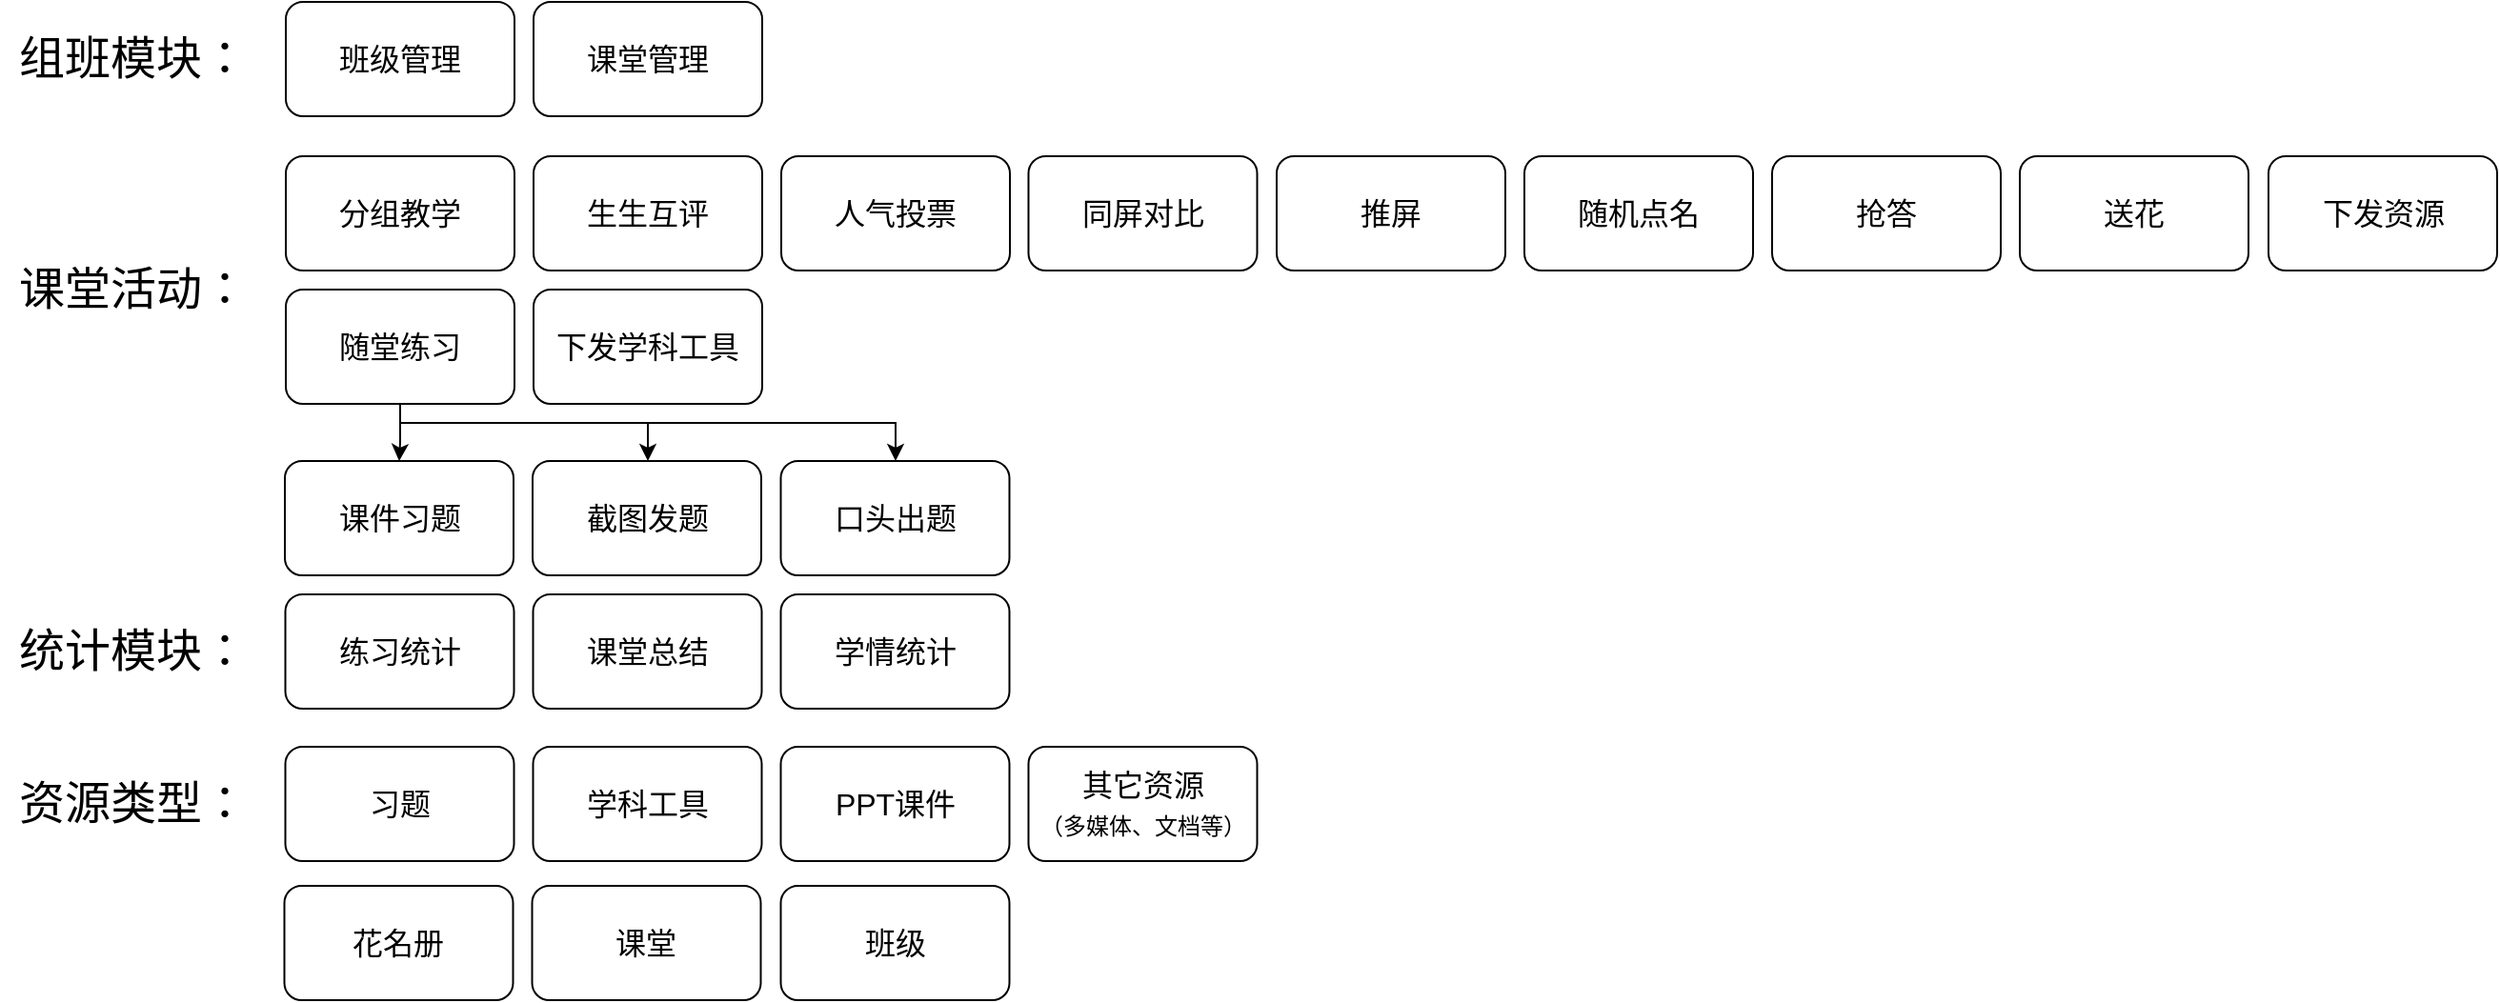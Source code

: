 <mxfile version="14.7.6" type="github" pages="5">
  <diagram id="ySIho5F88poUKS7YFDeH" name="功能结构">
    <mxGraphModel dx="1422" dy="882" grid="1" gridSize="10" guides="1" tooltips="1" connect="1" arrows="1" fold="1" page="1" pageScale="1" pageWidth="827" pageHeight="1169" math="0" shadow="0">
      <root>
        <mxCell id="Al2z9ClqBcWulVMLrW0T-0" />
        <mxCell id="Al2z9ClqBcWulVMLrW0T-1" parent="Al2z9ClqBcWulVMLrW0T-0" />
        <mxCell id="Al2z9ClqBcWulVMLrW0T-2" value="习题" style="rounded=1;whiteSpace=wrap;html=1;fontSize=16;align=center;" parent="Al2z9ClqBcWulVMLrW0T-1" vertex="1">
          <mxGeometry x="189.75" y="431" width="120" height="60" as="geometry" />
        </mxCell>
        <mxCell id="Al2z9ClqBcWulVMLrW0T-3" value="分组教学" style="rounded=1;whiteSpace=wrap;html=1;fontSize=16;align=center;" parent="Al2z9ClqBcWulVMLrW0T-1" vertex="1">
          <mxGeometry x="190" y="121" width="120" height="60" as="geometry" />
        </mxCell>
        <mxCell id="Al2z9ClqBcWulVMLrW0T-4" value="生生互评" style="rounded=1;whiteSpace=wrap;html=1;fontSize=16;align=center;" parent="Al2z9ClqBcWulVMLrW0T-1" vertex="1">
          <mxGeometry x="320" y="121" width="120" height="60" as="geometry" />
        </mxCell>
        <mxCell id="Al2z9ClqBcWulVMLrW0T-5" value="人气投票" style="rounded=1;whiteSpace=wrap;html=1;fontSize=16;align=center;" parent="Al2z9ClqBcWulVMLrW0T-1" vertex="1">
          <mxGeometry x="450" y="121" width="120" height="60" as="geometry" />
        </mxCell>
        <mxCell id="Al2z9ClqBcWulVMLrW0T-6" value="随机点名" style="rounded=1;whiteSpace=wrap;html=1;fontSize=16;align=center;" parent="Al2z9ClqBcWulVMLrW0T-1" vertex="1">
          <mxGeometry x="840" y="121" width="120" height="60" as="geometry" />
        </mxCell>
        <mxCell id="Al2z9ClqBcWulVMLrW0T-7" value="学科工具" style="rounded=1;whiteSpace=wrap;html=1;fontSize=16;align=center;" parent="Al2z9ClqBcWulVMLrW0T-1" vertex="1">
          <mxGeometry x="319.75" y="431" width="120" height="60" as="geometry" />
        </mxCell>
        <mxCell id="Al2z9ClqBcWulVMLrW0T-8" value="PPT课件" style="rounded=1;whiteSpace=wrap;html=1;fontSize=16;align=center;" parent="Al2z9ClqBcWulVMLrW0T-1" vertex="1">
          <mxGeometry x="449.75" y="431" width="120" height="60" as="geometry" />
        </mxCell>
        <mxCell id="Al2z9ClqBcWulVMLrW0T-9" value="抢答" style="rounded=1;whiteSpace=wrap;html=1;fontSize=16;align=center;" parent="Al2z9ClqBcWulVMLrW0T-1" vertex="1">
          <mxGeometry x="970" y="121" width="120" height="60" as="geometry" />
        </mxCell>
        <mxCell id="Al2z9ClqBcWulVMLrW0T-10" value="送花" style="rounded=1;whiteSpace=wrap;html=1;fontSize=16;align=center;" parent="Al2z9ClqBcWulVMLrW0T-1" vertex="1">
          <mxGeometry x="1100" y="121" width="120" height="60" as="geometry" />
        </mxCell>
        <mxCell id="pwbhA8vGE5dWIsQhsapH-0" value="课件习题" style="rounded=1;whiteSpace=wrap;html=1;fontSize=16;align=center;" parent="Al2z9ClqBcWulVMLrW0T-1" vertex="1">
          <mxGeometry x="189.5" y="281" width="120" height="60" as="geometry" />
        </mxCell>
        <mxCell id="pwbhA8vGE5dWIsQhsapH-1" value="截图发题" style="rounded=1;whiteSpace=wrap;html=1;fontSize=16;align=center;" parent="Al2z9ClqBcWulVMLrW0T-1" vertex="1">
          <mxGeometry x="319.5" y="281" width="120" height="60" as="geometry" />
        </mxCell>
        <mxCell id="pwbhA8vGE5dWIsQhsapH-2" value="练习统计" style="rounded=1;whiteSpace=wrap;html=1;fontSize=16;align=center;" parent="Al2z9ClqBcWulVMLrW0T-1" vertex="1">
          <mxGeometry x="189.75" y="351" width="120" height="60" as="geometry" />
        </mxCell>
        <mxCell id="pwbhA8vGE5dWIsQhsapH-3" value="课堂总结" style="rounded=1;whiteSpace=wrap;html=1;fontSize=16;align=center;" parent="Al2z9ClqBcWulVMLrW0T-1" vertex="1">
          <mxGeometry x="319.75" y="351" width="120" height="60" as="geometry" />
        </mxCell>
        <mxCell id="pwbhA8vGE5dWIsQhsapH-4" value="其它资源&lt;br&gt;&lt;font style=&quot;font-size: 12px&quot;&gt;（多媒体、文档等）&lt;/font&gt;" style="rounded=1;whiteSpace=wrap;html=1;fontSize=16;align=center;" parent="Al2z9ClqBcWulVMLrW0T-1" vertex="1">
          <mxGeometry x="579.75" y="431" width="120" height="60" as="geometry" />
        </mxCell>
        <mxCell id="pwbhA8vGE5dWIsQhsapH-5" value="资源类型：" style="text;html=1;strokeColor=none;fillColor=none;align=center;verticalAlign=middle;whiteSpace=wrap;rounded=0;fontSize=24;" parent="Al2z9ClqBcWulVMLrW0T-1" vertex="1">
          <mxGeometry x="45" y="451" width="130" height="20" as="geometry" />
        </mxCell>
        <mxCell id="pwbhA8vGE5dWIsQhsapH-6" value="课堂活动：" style="text;html=1;strokeColor=none;fillColor=none;align=center;verticalAlign=middle;whiteSpace=wrap;rounded=0;fontSize=24;" parent="Al2z9ClqBcWulVMLrW0T-1" vertex="1">
          <mxGeometry x="40.25" y="181" width="140" height="20" as="geometry" />
        </mxCell>
        <mxCell id="pwbhA8vGE5dWIsQhsapH-7" value="统计模块：" style="text;html=1;strokeColor=none;fillColor=none;align=center;verticalAlign=middle;whiteSpace=wrap;rounded=0;fontSize=24;" parent="Al2z9ClqBcWulVMLrW0T-1" vertex="1">
          <mxGeometry x="40" y="371" width="140" height="20" as="geometry" />
        </mxCell>
        <mxCell id="pwbhA8vGE5dWIsQhsapH-8" value="花名册" style="rounded=1;whiteSpace=wrap;html=1;fontSize=16;align=center;" parent="Al2z9ClqBcWulVMLrW0T-1" vertex="1">
          <mxGeometry x="189.25" y="504" width="120" height="60" as="geometry" />
        </mxCell>
        <mxCell id="Npib2aF4o1GfoydxgvZe-0" value="课堂" style="rounded=1;whiteSpace=wrap;html=1;fontSize=16;align=center;" parent="Al2z9ClqBcWulVMLrW0T-1" vertex="1">
          <mxGeometry x="319.25" y="504" width="120" height="60" as="geometry" />
        </mxCell>
        <mxCell id="Npib2aF4o1GfoydxgvZe-1" value="下发资源" style="rounded=1;whiteSpace=wrap;html=1;fontSize=16;align=center;" parent="Al2z9ClqBcWulVMLrW0T-1" vertex="1">
          <mxGeometry x="1230.5" y="121" width="120" height="60" as="geometry" />
        </mxCell>
        <mxCell id="Npib2aF4o1GfoydxgvZe-2" value="学情统计" style="rounded=1;whiteSpace=wrap;html=1;fontSize=16;align=center;" parent="Al2z9ClqBcWulVMLrW0T-1" vertex="1">
          <mxGeometry x="449.75" y="351" width="120" height="60" as="geometry" />
        </mxCell>
        <mxCell id="Npib2aF4o1GfoydxgvZe-3" value="组班模块：" style="text;html=1;strokeColor=none;fillColor=none;align=center;verticalAlign=middle;whiteSpace=wrap;rounded=0;fontSize=24;" parent="Al2z9ClqBcWulVMLrW0T-1" vertex="1">
          <mxGeometry x="40.25" y="60" width="140" height="20" as="geometry" />
        </mxCell>
        <mxCell id="Npib2aF4o1GfoydxgvZe-4" value="班级管理" style="rounded=1;whiteSpace=wrap;html=1;fontSize=16;align=center;" parent="Al2z9ClqBcWulVMLrW0T-1" vertex="1">
          <mxGeometry x="190" y="40" width="120" height="60" as="geometry" />
        </mxCell>
        <mxCell id="Npib2aF4o1GfoydxgvZe-5" value="课堂管理" style="rounded=1;whiteSpace=wrap;html=1;fontSize=16;align=center;" parent="Al2z9ClqBcWulVMLrW0T-1" vertex="1">
          <mxGeometry x="320" y="40" width="120" height="60" as="geometry" />
        </mxCell>
        <mxCell id="Npib2aF4o1GfoydxgvZe-6" value="班级" style="rounded=1;whiteSpace=wrap;html=1;fontSize=16;align=center;" parent="Al2z9ClqBcWulVMLrW0T-1" vertex="1">
          <mxGeometry x="449.75" y="504" width="120" height="60" as="geometry" />
        </mxCell>
        <mxCell id="Npib2aF4o1GfoydxgvZe-9" style="edgeStyle=orthogonalEdgeStyle;rounded=0;orthogonalLoop=1;jettySize=auto;html=1;fontSize=24;" parent="Al2z9ClqBcWulVMLrW0T-1" source="Npib2aF4o1GfoydxgvZe-7" target="pwbhA8vGE5dWIsQhsapH-0" edge="1">
          <mxGeometry relative="1" as="geometry" />
        </mxCell>
        <mxCell id="Npib2aF4o1GfoydxgvZe-10" style="edgeStyle=orthogonalEdgeStyle;rounded=0;orthogonalLoop=1;jettySize=auto;html=1;fontSize=24;" parent="Al2z9ClqBcWulVMLrW0T-1" target="pwbhA8vGE5dWIsQhsapH-1" edge="1">
          <mxGeometry relative="1" as="geometry">
            <mxPoint x="250" y="251" as="sourcePoint" />
            <Array as="points">
              <mxPoint x="250" y="261" />
              <mxPoint x="380" y="261" />
            </Array>
          </mxGeometry>
        </mxCell>
        <mxCell id="Npib2aF4o1GfoydxgvZe-11" style="edgeStyle=orthogonalEdgeStyle;rounded=0;orthogonalLoop=1;jettySize=auto;html=1;fontSize=24;" parent="Al2z9ClqBcWulVMLrW0T-1" source="Npib2aF4o1GfoydxgvZe-7" target="Npib2aF4o1GfoydxgvZe-8" edge="1">
          <mxGeometry relative="1" as="geometry">
            <Array as="points">
              <mxPoint x="250" y="261" />
              <mxPoint x="510" y="261" />
            </Array>
          </mxGeometry>
        </mxCell>
        <mxCell id="Npib2aF4o1GfoydxgvZe-7" value="随堂练习" style="rounded=1;whiteSpace=wrap;html=1;fontSize=16;align=center;" parent="Al2z9ClqBcWulVMLrW0T-1" vertex="1">
          <mxGeometry x="190" y="191" width="120" height="60" as="geometry" />
        </mxCell>
        <mxCell id="Npib2aF4o1GfoydxgvZe-8" value="口头出题" style="rounded=1;whiteSpace=wrap;html=1;fontSize=16;align=center;" parent="Al2z9ClqBcWulVMLrW0T-1" vertex="1">
          <mxGeometry x="449.75" y="281" width="120" height="60" as="geometry" />
        </mxCell>
        <mxCell id="Npib2aF4o1GfoydxgvZe-12" value="推屏" style="rounded=1;whiteSpace=wrap;html=1;fontSize=16;align=center;" parent="Al2z9ClqBcWulVMLrW0T-1" vertex="1">
          <mxGeometry x="710" y="121" width="120" height="60" as="geometry" />
        </mxCell>
        <mxCell id="nBkIe1I3A0UdcWKPP7lj-0" value="同屏对比" style="rounded=1;whiteSpace=wrap;html=1;fontSize=16;align=center;" parent="Al2z9ClqBcWulVMLrW0T-1" vertex="1">
          <mxGeometry x="579.75" y="121" width="120" height="60" as="geometry" />
        </mxCell>
        <mxCell id="Sc7UjkjTdoHlZlcm9zS3-0" value="下发学科工具" style="rounded=1;whiteSpace=wrap;html=1;fontSize=16;align=center;" vertex="1" parent="Al2z9ClqBcWulVMLrW0T-1">
          <mxGeometry x="320" y="191" width="120" height="60" as="geometry" />
        </mxCell>
      </root>
    </mxGraphModel>
  </diagram>
  <diagram id="jCOXkbCb2Q_O_GNEQmbp" name="系统总体架构">
    <mxGraphModel dx="1422" dy="2051" grid="1" gridSize="10" guides="1" tooltips="1" connect="1" arrows="1" fold="1" page="1" pageScale="1" pageWidth="827" pageHeight="1169" math="0" shadow="0">
      <root>
        <mxCell id="kfhUvre5dACyf526zLbA-0" />
        <mxCell id="kfhUvre5dACyf526zLbA-1" parent="kfhUvre5dACyf526zLbA-0" />
        <mxCell id="xOB49kr0a_hiN0VMqa8N-19" value="授课前台" style="rounded=0;whiteSpace=wrap;html=1;fontSize=17;fontColor=#000000;strokeColor=#000000;strokeWidth=1;align=left;verticalAlign=top;" parent="kfhUvre5dACyf526zLbA-1" vertex="1">
          <mxGeometry x="191.5" y="-1040" width="290" height="163" as="geometry" />
        </mxCell>
        <mxCell id="xOB49kr0a_hiN0VMqa8N-17" value="管理后台" style="rounded=0;whiteSpace=wrap;html=1;fontSize=17;fontColor=#000000;strokeColor=#000000;strokeWidth=1;align=left;verticalAlign=top;" parent="kfhUvre5dACyf526zLbA-1" vertex="1">
          <mxGeometry x="500" y="-1040" width="290" height="163" as="geometry" />
        </mxCell>
        <mxCell id="31CQN18y-Qgl9atk13FE-18" value="统计分析报告" style="rounded=0;whiteSpace=wrap;html=1;fontSize=15;strokeWidth=1;verticalAlign=top;" parent="kfhUvre5dACyf526zLbA-1" vertex="1">
          <mxGeometry x="650.75" y="-860.5" width="140" height="230" as="geometry" />
        </mxCell>
        <mxCell id="31CQN18y-Qgl9atk13FE-10" value="课堂服务" style="rounded=0;whiteSpace=wrap;html=1;fontSize=15;strokeWidth=1;verticalAlign=top;" parent="kfhUvre5dACyf526zLbA-1" vertex="1">
          <mxGeometry x="339.75" y="-860.5" width="140" height="140" as="geometry" />
        </mxCell>
        <mxCell id="31CQN18y-Qgl9atk13FE-9" value="用户服务" style="rounded=0;whiteSpace=wrap;html=1;fontSize=15;strokeWidth=1;verticalAlign=top;" parent="kfhUvre5dACyf526zLbA-1" vertex="1">
          <mxGeometry x="190.75" y="-860.5" width="140" height="140" as="geometry" />
        </mxCell>
        <mxCell id="YFKM2nhb6RjHvO9fmlwQ-82" value="" style="group" parent="kfhUvre5dACyf526zLbA-1" vertex="1" connectable="0">
          <mxGeometry x="573.5" y="-1157" width="172" height="119" as="geometry" />
        </mxCell>
        <mxCell id="dP6AfJNWbYUQenrDkaae-65" value="" style="group" parent="YFKM2nhb6RjHvO9fmlwQ-82" vertex="1" connectable="0">
          <mxGeometry width="160" height="92" as="geometry" />
        </mxCell>
        <mxCell id="YFKM2nhb6RjHvO9fmlwQ-67" value="学生" style="outlineConnect=0;gradientColor=none;fontColor=#545B64;strokeColor=none;fillColor=#879196;dashed=0;verticalLabelPosition=bottom;verticalAlign=top;align=center;html=1;fontSize=14;fontStyle=0;aspect=fixed;shape=mxgraph.aws4.illustration_devices;pointerEvents=1" parent="dP6AfJNWbYUQenrDkaae-65" vertex="1">
          <mxGeometry x="22" y="2" width="100" height="73" as="geometry" />
        </mxCell>
        <mxCell id="YFKM2nhb6RjHvO9fmlwQ-77" value="" style="pointerEvents=1;shadow=0;dashed=0;html=1;strokeColor=none;fillColor=#505050;labelPosition=center;verticalLabelPosition=bottom;verticalAlign=top;outlineConnect=0;align=center;shape=mxgraph.office.concepts.sign_up;fontSize=15;fontColor=#000000;" parent="dP6AfJNWbYUQenrDkaae-65" vertex="1">
          <mxGeometry x="124" width="36" height="30" as="geometry" />
        </mxCell>
        <mxCell id="YFKM2nhb6RjHvO9fmlwQ-78" value="" style="pointerEvents=1;shadow=0;dashed=0;html=1;strokeColor=none;fillColor=#505050;labelPosition=center;verticalLabelPosition=bottom;verticalAlign=top;outlineConnect=0;align=center;shape=mxgraph.office.concepts.calculator;fontSize=15;fontColor=#000000;" parent="dP6AfJNWbYUQenrDkaae-65" vertex="1">
          <mxGeometry x="124" y="37" width="26" height="25" as="geometry" />
        </mxCell>
        <mxCell id="YFKM2nhb6RjHvO9fmlwQ-80" value="" style="pointerEvents=1;shadow=0;dashed=0;html=1;strokeColor=none;fillColor=#505050;labelPosition=center;verticalLabelPosition=bottom;verticalAlign=top;outlineConnect=0;align=center;shape=mxgraph.office.users.users;fontSize=15;fontColor=#000000;" parent="dP6AfJNWbYUQenrDkaae-65" vertex="1">
          <mxGeometry y="42" width="46" height="50" as="geometry" />
        </mxCell>
        <mxCell id="dP6AfJNWbYUQenrDkaae-64" value="" style="shape=image;html=1;verticalAlign=top;verticalLabelPosition=bottom;labelBackgroundColor=#ffffff;imageAspect=0;aspect=fixed;image=https://cdn2.iconfinder.com/data/icons/computers-and-hardware-1/32/Computers_and_Hardware_vr_set_virtual_reality-128.png;fontFamily=Helvetica;fontSize=16;fontColor=#000000;strokeColor=#000000;strokeWidth=1;" parent="dP6AfJNWbYUQenrDkaae-65" vertex="1">
          <mxGeometry x="123" y="59" width="28" height="28" as="geometry" />
        </mxCell>
        <mxCell id="oF1ErSRjBmM3fEyuZMwx-0" value="基础支撑" style="rounded=0;whiteSpace=wrap;html=1;fontSize=18;fillColor=#cce5ff;strokeColor=#36393d;horizontal=1;verticalAlign=top;" parent="kfhUvre5dACyf526zLbA-1" vertex="1">
          <mxGeometry x="830" y="-1037" width="120" height="1026" as="geometry" />
        </mxCell>
        <mxCell id="oF1ErSRjBmM3fEyuZMwx-1" value="上线/下线" style="rounded=1;whiteSpace=wrap;html=1;fontSize=16;" parent="kfhUvre5dACyf526zLbA-1" vertex="1">
          <mxGeometry x="210" y="-800" width="97.5" height="40" as="geometry" />
        </mxCell>
        <mxCell id="oF1ErSRjBmM3fEyuZMwx-5" value="应用服务" style="text;html=1;strokeColor=none;fillColor=none;align=center;verticalAlign=middle;whiteSpace=wrap;rounded=0;fontSize=24;" parent="kfhUvre5dACyf526zLbA-1" vertex="1">
          <mxGeometry x="111" y="-750.5" width="50.75" height="10" as="geometry" />
        </mxCell>
        <mxCell id="oF1ErSRjBmM3fEyuZMwx-6" value="数据层" style="text;html=1;strokeColor=none;fillColor=none;align=center;verticalAlign=middle;whiteSpace=wrap;rounded=0;fontSize=24;" parent="kfhUvre5dACyf526zLbA-1" vertex="1">
          <mxGeometry x="111" y="-547" width="50.75" height="10" as="geometry" />
        </mxCell>
        <mxCell id="oF1ErSRjBmM3fEyuZMwx-7" value="通用组件" style="text;html=1;strokeColor=none;fillColor=none;align=center;verticalAlign=middle;whiteSpace=wrap;rounded=0;fontSize=24;" parent="kfhUvre5dACyf526zLbA-1" vertex="1">
          <mxGeometry x="111.375" y="-285" width="50" height="10" as="geometry" />
        </mxCell>
        <mxCell id="oF1ErSRjBmM3fEyuZMwx-10" value="展示层" style="text;html=1;strokeColor=none;fillColor=none;align=center;verticalAlign=middle;whiteSpace=wrap;rounded=0;fontSize=24;horizontal=1;" parent="kfhUvre5dACyf526zLbA-1" vertex="1">
          <mxGeometry x="111.62" y="-960" width="41.38" height="24" as="geometry" />
        </mxCell>
        <mxCell id="oF1ErSRjBmM3fEyuZMwx-17" style="edgeStyle=orthogonalEdgeStyle;rounded=0;orthogonalLoop=1;jettySize=auto;html=1;exitX=0.5;exitY=1;exitDx=0;exitDy=0;fontSize=24;" parent="kfhUvre5dACyf526zLbA-1" source="oF1ErSRjBmM3fEyuZMwx-10" target="oF1ErSRjBmM3fEyuZMwx-10" edge="1">
          <mxGeometry relative="1" as="geometry" />
        </mxCell>
        <mxCell id="oF1ErSRjBmM3fEyuZMwx-24" value="" style="endArrow=none;dashed=1;html=1;rounded=0;edgeStyle=orthogonalEdgeStyle;fontSize=24;" parent="kfhUvre5dACyf526zLbA-1" edge="1">
          <mxGeometry width="50" height="50" relative="1" as="geometry">
            <mxPoint x="182" y="-871" as="sourcePoint" />
            <mxPoint x="792" y="-871" as="targetPoint" />
          </mxGeometry>
        </mxCell>
        <mxCell id="oF1ErSRjBmM3fEyuZMwx-26" value="" style="endArrow=none;dashed=1;html=1;rounded=0;edgeStyle=orthogonalEdgeStyle;fontSize=24;" parent="kfhUvre5dACyf526zLbA-1" edge="1">
          <mxGeometry width="50" height="50" relative="1" as="geometry">
            <mxPoint x="182.5" y="-331" as="sourcePoint" />
            <mxPoint x="792.5" y="-331" as="targetPoint" />
          </mxGeometry>
        </mxCell>
        <mxCell id="oF1ErSRjBmM3fEyuZMwx-41" value="协议层" style="text;html=1;strokeColor=none;fillColor=none;align=center;verticalAlign=middle;whiteSpace=wrap;rounded=0;fontSize=24;" parent="kfhUvre5dACyf526zLbA-1" vertex="1">
          <mxGeometry x="106.75" y="-406.25" width="59.25" height="10.5" as="geometry" />
        </mxCell>
        <mxCell id="oF1ErSRjBmM3fEyuZMwx-42" value="" style="endArrow=none;dashed=1;html=1;rounded=0;edgeStyle=orthogonalEdgeStyle;fontSize=24;" parent="kfhUvre5dACyf526zLbA-1" edge="1">
          <mxGeometry width="50" height="50" relative="1" as="geometry">
            <mxPoint x="182.75" y="-457" as="sourcePoint" />
            <mxPoint x="792.75" y="-457" as="targetPoint" />
          </mxGeometry>
        </mxCell>
        <mxCell id="oF1ErSRjBmM3fEyuZMwx-53" value="课堂管理" style="rounded=1;whiteSpace=wrap;html=1;fontSize=16;" parent="kfhUvre5dACyf526zLbA-1" vertex="1">
          <mxGeometry x="361" y="-800" width="97.5" height="40" as="geometry" />
        </mxCell>
        <mxCell id="oF1ErSRjBmM3fEyuZMwx-56" value="练习统计" style="rounded=1;whiteSpace=wrap;html=1;fontSize=16;" parent="kfhUvre5dACyf526zLbA-1" vertex="1">
          <mxGeometry x="672" y="-820.5" width="97.5" height="40" as="geometry" />
        </mxCell>
        <mxCell id="oF1ErSRjBmM3fEyuZMwx-57" value="课堂总结" style="rounded=1;whiteSpace=wrap;html=1;fontSize=16;" parent="kfhUvre5dACyf526zLbA-1" vertex="1">
          <mxGeometry x="672" y="-776" width="97.5" height="40" as="geometry" />
        </mxCell>
        <mxCell id="oF1ErSRjBmM3fEyuZMwx-58" value="学情统计" style="rounded=1;whiteSpace=wrap;html=1;fontSize=16;" parent="kfhUvre5dACyf526zLbA-1" vertex="1">
          <mxGeometry x="672" y="-730.5" width="97.5" height="40" as="geometry" />
        </mxCell>
        <mxCell id="31CQN18y-Qgl9atk13FE-0" value="日志记录" style="rounded=1;whiteSpace=wrap;html=1;fontSize=16;" parent="kfhUvre5dACyf526zLbA-1" vertex="1">
          <mxGeometry x="841.25" y="-936" width="97.5" height="40" as="geometry" />
        </mxCell>
        <mxCell id="31CQN18y-Qgl9atk13FE-1" value="异常处理" style="rounded=1;whiteSpace=wrap;html=1;fontSize=16;" parent="kfhUvre5dACyf526zLbA-1" vertex="1">
          <mxGeometry x="841.25" y="-886" width="97.5" height="40" as="geometry" />
        </mxCell>
        <mxCell id="31CQN18y-Qgl9atk13FE-2" value="权限控制" style="rounded=1;whiteSpace=wrap;html=1;fontSize=16;" parent="kfhUvre5dACyf526zLbA-1" vertex="1">
          <mxGeometry x="841.25" y="-800" width="97.5" height="40" as="geometry" />
        </mxCell>
        <mxCell id="31CQN18y-Qgl9atk13FE-3" value="安全审计" style="rounded=1;whiteSpace=wrap;html=1;fontSize=16;" parent="kfhUvre5dACyf526zLbA-1" vertex="1">
          <mxGeometry x="841.25" y="-565.5" width="97.5" height="40" as="geometry" />
        </mxCell>
        <mxCell id="31CQN18y-Qgl9atk13FE-5" value="CI/CD" style="rounded=1;whiteSpace=wrap;html=1;fontSize=16;" parent="kfhUvre5dACyf526zLbA-1" vertex="1">
          <mxGeometry x="841.25" y="-117" width="97.5" height="40" as="geometry" />
        </mxCell>
        <mxCell id="31CQN18y-Qgl9atk13FE-13" value="课堂活动服务" style="rounded=0;whiteSpace=wrap;html=1;fontSize=15;strokeWidth=1;verticalAlign=top;" parent="kfhUvre5dACyf526zLbA-1" vertex="1">
          <mxGeometry x="500" y="-860.5" width="142.75" height="230" as="geometry" />
        </mxCell>
        <mxCell id="31CQN18y-Qgl9atk13FE-14" value="随堂练习" style="rounded=1;whiteSpace=wrap;html=1;fontSize=16;" parent="kfhUvre5dACyf526zLbA-1" vertex="1">
          <mxGeometry x="524" y="-820.5" width="97.5" height="40" as="geometry" />
        </mxCell>
        <mxCell id="31CQN18y-Qgl9atk13FE-15" value="抢答" style="rounded=1;whiteSpace=wrap;html=1;fontSize=16;" parent="kfhUvre5dACyf526zLbA-1" vertex="1">
          <mxGeometry x="524" y="-776" width="97.5" height="40" as="geometry" />
        </mxCell>
        <mxCell id="31CQN18y-Qgl9atk13FE-16" value="推屏" style="rounded=1;whiteSpace=wrap;html=1;fontSize=16;" parent="kfhUvre5dACyf526zLbA-1" vertex="1">
          <mxGeometry x="524" y="-730.5" width="97.5" height="40" as="geometry" />
        </mxCell>
        <mxCell id="31CQN18y-Qgl9atk13FE-17" value="... ..." style="rounded=1;whiteSpace=wrap;html=1;fontSize=16;" parent="kfhUvre5dACyf526zLbA-1" vertex="1">
          <mxGeometry x="524" y="-680.5" width="97.5" height="40" as="geometry" />
        </mxCell>
        <mxCell id="31CQN18y-Qgl9atk13FE-19" value="... ..." style="rounded=1;whiteSpace=wrap;html=1;fontSize=16;" parent="kfhUvre5dACyf526zLbA-1" vertex="1">
          <mxGeometry x="672" y="-680.5" width="97.5" height="40" as="geometry" />
        </mxCell>
        <mxCell id="31CQN18y-Qgl9atk13FE-20" value="教学资源管理服务&lt;br&gt;&lt;font style=&quot;font-size: 13px&quot; color=&quot;#ff0000&quot;&gt;文档、音视频、课件等&lt;/font&gt;" style="rounded=0;whiteSpace=wrap;html=1;fontSize=15;strokeWidth=1;verticalAlign=middle;" parent="kfhUvre5dACyf526zLbA-1" vertex="1">
          <mxGeometry x="190" y="-710.5" width="140.75" height="50.5" as="geometry" />
        </mxCell>
        <mxCell id="31CQN18y-Qgl9atk13FE-21" value="监控报警" style="rounded=1;whiteSpace=wrap;html=1;fontSize=16;" parent="kfhUvre5dACyf526zLbA-1" vertex="1">
          <mxGeometry x="841.25" y="-68.5" width="97.5" height="40" as="geometry" />
        </mxCell>
        <mxCell id="31CQN18y-Qgl9atk13FE-22" value="数据采集" style="rounded=1;whiteSpace=wrap;html=1;fontSize=16;" parent="kfhUvre5dACyf526zLbA-1" vertex="1">
          <mxGeometry x="841.25" y="-991.5" width="97.5" height="40" as="geometry" />
        </mxCell>
        <mxCell id="31CQN18y-Qgl9atk13FE-26" value="" style="group;fontSize=14;" parent="kfhUvre5dACyf526zLbA-1" vertex="1" connectable="0">
          <mxGeometry x="279.5" y="-1155" width="110" height="90" as="geometry" />
        </mxCell>
        <mxCell id="YFKM2nhb6RjHvO9fmlwQ-68" value="老师" style="outlineConnect=0;gradientColor=none;fontColor=#545B64;strokeColor=none;fillColor=#879196;dashed=0;verticalLabelPosition=bottom;verticalAlign=top;align=center;html=1;fontSize=14;fontStyle=0;aspect=fixed;shape=mxgraph.aws4.illustration_desktop;pointerEvents=1" parent="31CQN18y-Qgl9atk13FE-26" vertex="1">
          <mxGeometry width="76.92" height="70" as="geometry" />
        </mxCell>
        <mxCell id="YFKM2nhb6RjHvO9fmlwQ-79" value="" style="pointerEvents=1;shadow=0;dashed=0;html=1;strokeColor=none;fillColor=#505050;labelPosition=center;verticalLabelPosition=bottom;verticalAlign=top;outlineConnect=0;align=center;shape=mxgraph.office.users.user;fontSize=15;fontColor=#000000;" parent="31CQN18y-Qgl9atk13FE-26" vertex="1">
          <mxGeometry x="64" y="40" width="46" height="50" as="geometry" />
        </mxCell>
        <mxCell id="31CQN18y-Qgl9atk13FE-24" value="" style="pointerEvents=1;shadow=0;dashed=0;html=1;strokeColor=none;fillColor=#505050;labelPosition=center;verticalLabelPosition=bottom;verticalAlign=top;outlineConnect=0;align=center;shape=mxgraph.office.devices.ipad_mini;fontSize=15;fontColor=#000000;" parent="31CQN18y-Qgl9atk13FE-26" vertex="1">
          <mxGeometry x="44" y="12" width="33" height="47" as="geometry" />
        </mxCell>
        <mxCell id="31CQN18y-Qgl9atk13FE-27" value="HTTPS" style="rounded=1;whiteSpace=wrap;html=1;fontSize=16;" parent="kfhUvre5dACyf526zLbA-1" vertex="1">
          <mxGeometry x="190" y="-445" width="97.5" height="40" as="geometry" />
        </mxCell>
        <mxCell id="31CQN18y-Qgl9atk13FE-28" value="WebSocket" style="rounded=1;whiteSpace=wrap;html=1;fontSize=16;" parent="kfhUvre5dACyf526zLbA-1" vertex="1">
          <mxGeometry x="310" y="-445" width="97.5" height="40" as="geometry" />
        </mxCell>
        <mxCell id="31CQN18y-Qgl9atk13FE-29" value="1. PC、手机、平板&lt;br&gt;2. 纸笔、电子答题器、VR设备" style="text;html=1;strokeColor=none;fillColor=none;align=left;verticalAlign=middle;whiteSpace=wrap;rounded=0;fontSize=15;fontColor=#000000;" parent="kfhUvre5dACyf526zLbA-1" vertex="1">
          <mxGeometry x="751.5" y="-1129" width="208.5" height="38" as="geometry" />
        </mxCell>
        <mxCell id="31CQN18y-Qgl9atk13FE-32" value="X-Bridge&lt;br&gt;&lt;font color=&quot;#ff0000&quot; style=&quot;font-size: 13px&quot;&gt;设备内的跨端模块间通信&lt;br&gt;如：AppNative2H5、PC2H5&lt;br&gt;&lt;/font&gt;" style="rounded=1;whiteSpace=wrap;html=1;fontSize=16;" parent="kfhUvre5dACyf526zLbA-1" vertex="1">
          <mxGeometry x="528.25" y="-445" width="220" height="100" as="geometry" />
        </mxCell>
        <mxCell id="31CQN18y-Qgl9atk13FE-33" value="第三方厂家设备通信通道&lt;br&gt;&lt;font style=&quot;font-size: 13px&quot; color=&quot;#ff0000&quot;&gt;如：纸笔、电子答题器等&lt;/font&gt;" style="rounded=1;whiteSpace=wrap;html=1;fontSize=16;" parent="kfhUvre5dACyf526zLbA-1" vertex="1">
          <mxGeometry x="190" y="-385" width="220" height="40" as="geometry" />
        </mxCell>
        <mxCell id="31CQN18y-Qgl9atk13FE-38" value="NDR" style="rounded=1;whiteSpace=wrap;html=1;fontSize=16;" parent="kfhUvre5dACyf526zLbA-1" vertex="1">
          <mxGeometry x="190" y="-231" width="120" height="40" as="geometry" />
        </mxCell>
        <mxCell id="31CQN18y-Qgl9atk13FE-41" value="学生设备管理服务&lt;br&gt;&lt;font color=&quot;#ff0000&quot; style=&quot;font-size: 13px&quot;&gt;纸笔、答题器、VR设备&lt;/font&gt;" style="rounded=0;whiteSpace=wrap;html=1;fontSize=15;strokeWidth=1;verticalAlign=middle;" parent="kfhUvre5dACyf526zLbA-1" vertex="1">
          <mxGeometry x="339" y="-710.5" width="140.75" height="50.5" as="geometry" />
        </mxCell>
        <mxCell id="31CQN18y-Qgl9atk13FE-43" value="基础设施" style="text;html=1;strokeColor=none;fillColor=none;align=center;verticalAlign=middle;whiteSpace=wrap;rounded=0;fontSize=24;" parent="kfhUvre5dACyf526zLbA-1" vertex="1">
          <mxGeometry x="111.125" y="-77" width="50.5" height="8.5" as="geometry" />
        </mxCell>
        <mxCell id="31CQN18y-Qgl9atk13FE-44" value="" style="endArrow=none;dashed=1;html=1;rounded=0;edgeStyle=orthogonalEdgeStyle;fontSize=24;" parent="kfhUvre5dACyf526zLbA-1" edge="1">
          <mxGeometry width="50" height="50" relative="1" as="geometry">
            <mxPoint x="182" y="-131" as="sourcePoint" />
            <mxPoint x="792" y="-131" as="targetPoint" />
          </mxGeometry>
        </mxCell>
        <mxCell id="31CQN18y-Qgl9atk13FE-48" value="CS" style="rounded=1;whiteSpace=wrap;html=1;fontSize=16;" parent="kfhUvre5dACyf526zLbA-1" vertex="1">
          <mxGeometry x="330" y="-231" width="120" height="40" as="geometry" />
        </mxCell>
        <mxCell id="31CQN18y-Qgl9atk13FE-49" value="UC" style="rounded=1;whiteSpace=wrap;html=1;fontSize=16;" parent="kfhUvre5dACyf526zLbA-1" vertex="1">
          <mxGeometry x="470" y="-231" width="120" height="40" as="geometry" />
        </mxCell>
        <mxCell id="31CQN18y-Qgl9atk13FE-50" value="云图" style="rounded=1;whiteSpace=wrap;html=1;fontSize=16;" parent="kfhUvre5dACyf526zLbA-1" vertex="1">
          <mxGeometry x="610" y="-231" width="120" height="40" as="geometry" />
        </mxCell>
        <mxCell id="31CQN18y-Qgl9atk13FE-56" value="... ..." style="rounded=1;whiteSpace=wrap;html=1;fontSize=16;" parent="kfhUvre5dACyf526zLbA-1" vertex="1">
          <mxGeometry x="610" y="-301" width="120" height="40" as="geometry" />
        </mxCell>
        <mxCell id="31CQN18y-Qgl9atk13FE-57" value="RBAC" style="rounded=1;whiteSpace=wrap;html=1;fontSize=16;" parent="kfhUvre5dACyf526zLbA-1" vertex="1">
          <mxGeometry x="190" y="-181" width="120" height="40" as="geometry" />
        </mxCell>
        <mxCell id="31CQN18y-Qgl9atk13FE-59" value="EOMS" style="rounded=1;whiteSpace=wrap;html=1;fontSize=16;" parent="kfhUvre5dACyf526zLbA-1" vertex="1">
          <mxGeometry x="330" y="-181" width="120" height="40" as="geometry" />
        </mxCell>
        <mxCell id="31CQN18y-Qgl9atk13FE-60" value="... ..." style="rounded=1;whiteSpace=wrap;html=1;fontSize=16;" parent="kfhUvre5dACyf526zLbA-1" vertex="1">
          <mxGeometry x="468.75" y="-181" width="120" height="40" as="geometry" />
        </mxCell>
        <mxCell id="31CQN18y-Qgl9atk13FE-67" value="标&lt;br&gt;&lt;br&gt;准&lt;br&gt;&lt;br&gt;与&lt;br&gt;&lt;br&gt;规&lt;br&gt;&lt;br&gt;范&lt;br&gt;&lt;br&gt;体&lt;br&gt;&lt;br&gt;系" style="rounded=0;whiteSpace=wrap;html=1;fontSize=18;fillColor=#cdeb8b;strokeColor=#36393d;horizontal=1;verticalAlign=middle;" parent="kfhUvre5dACyf526zLbA-1" vertex="1">
          <mxGeometry x="796" y="-1037" width="30" height="1026" as="geometry" />
        </mxCell>
        <mxCell id="31CQN18y-Qgl9atk13FE-69" value="老师授课端&lt;br&gt;PC/Web" style="rounded=1;whiteSpace=wrap;html=1;fontSize=16;" parent="kfhUvre5dACyf526zLbA-1" vertex="1">
          <mxGeometry x="210" y="-1007" width="117.2" height="120" as="geometry" />
        </mxCell>
        <mxCell id="31CQN18y-Qgl9atk13FE-70" value="学生App/Web端&lt;br&gt;&lt;font color=&quot;#ff0000&quot; style=&quot;font-size: 13px&quot;&gt;账号登录&lt;/font&gt;" style="rounded=1;whiteSpace=wrap;html=1;fontSize=16;" parent="kfhUvre5dACyf526zLbA-1" vertex="1">
          <mxGeometry x="340" y="-1007" width="122.5" height="37" as="geometry" />
        </mxCell>
        <mxCell id="31CQN18y-Qgl9atk13FE-73" value="业务配置类&lt;br&gt;数据" style="shape=cylinder3;whiteSpace=wrap;html=1;boundedLbl=1;backgroundOutline=1;size=15;fontSize=15;fontColor=#000000;strokeColor=#000000;strokeWidth=1;align=center;verticalAlign=middle;" parent="kfhUvre5dACyf526zLbA-1" vertex="1">
          <mxGeometry x="190.75" y="-537" width="101" height="70" as="geometry" />
        </mxCell>
        <mxCell id="31CQN18y-Qgl9atk13FE-74" value="业务活动类&lt;br&gt;数据" style="shape=cylinder3;whiteSpace=wrap;html=1;boundedLbl=1;backgroundOutline=1;size=15;fontSize=15;fontColor=#000000;strokeColor=#000000;strokeWidth=1;align=center;verticalAlign=middle;" parent="kfhUvre5dACyf526zLbA-1" vertex="1">
          <mxGeometry x="310" y="-537" width="101" height="70" as="geometry" />
        </mxCell>
        <mxCell id="31CQN18y-Qgl9atk13FE-75" value="统计分析类&lt;br&gt;数据" style="shape=cylinder3;whiteSpace=wrap;html=1;boundedLbl=1;backgroundOutline=1;size=15;fontSize=15;fontColor=#000000;strokeColor=#000000;strokeWidth=1;align=center;verticalAlign=middle;" parent="kfhUvre5dACyf526zLbA-1" vertex="1">
          <mxGeometry x="427.25" y="-537" width="101" height="70" as="geometry" />
        </mxCell>
        <mxCell id="31CQN18y-Qgl9atk13FE-77" value="课堂管理数据" style="shape=cylinder3;whiteSpace=wrap;html=1;boundedLbl=1;backgroundOutline=1;size=15;fontSize=15;fontColor=#000000;strokeColor=#000000;strokeWidth=1;align=center;verticalAlign=middle;" parent="kfhUvre5dACyf526zLbA-1" vertex="1">
          <mxGeometry x="310.75" y="-613.5" width="101" height="70" as="geometry" />
        </mxCell>
        <mxCell id="31CQN18y-Qgl9atk13FE-78" value="用户数据" style="shape=cylinder3;whiteSpace=wrap;html=1;boundedLbl=1;backgroundOutline=1;size=15;fontSize=15;fontColor=#000000;strokeColor=#000000;strokeWidth=1;align=center;verticalAlign=middle;" parent="kfhUvre5dACyf526zLbA-1" vertex="1">
          <mxGeometry x="190" y="-613.5" width="101" height="70" as="geometry" />
        </mxCell>
        <mxCell id="31CQN18y-Qgl9atk13FE-82" value="资源管理数据" style="shape=cylinder3;whiteSpace=wrap;html=1;boundedLbl=1;backgroundOutline=1;size=15;fontSize=15;fontColor=#000000;strokeColor=#000000;strokeWidth=1;align=center;verticalAlign=middle;" parent="kfhUvre5dACyf526zLbA-1" vertex="1">
          <mxGeometry x="427.25" y="-613.5" width="101" height="70" as="geometry" />
        </mxCell>
        <mxCell id="31CQN18y-Qgl9atk13FE-83" value="设备管理数据" style="shape=cylinder3;whiteSpace=wrap;html=1;boundedLbl=1;backgroundOutline=1;size=15;fontSize=15;fontColor=#000000;strokeColor=#000000;strokeWidth=1;align=center;verticalAlign=middle;" parent="kfhUvre5dACyf526zLbA-1" vertex="1">
          <mxGeometry x="541.75" y="-613.5" width="101" height="70" as="geometry" />
        </mxCell>
        <mxCell id="31CQN18y-Qgl9atk13FE-84" value="其他类数据" style="shape=cylinder3;whiteSpace=wrap;html=1;boundedLbl=1;backgroundOutline=1;size=15;fontSize=15;fontColor=#000000;strokeColor=#000000;strokeWidth=1;align=center;verticalAlign=middle;" parent="kfhUvre5dACyf526zLbA-1" vertex="1">
          <mxGeometry x="541.75" y="-537" width="101" height="70" as="geometry" />
        </mxCell>
        <mxCell id="xOB49kr0a_hiN0VMqa8N-0" value="基础组件" style="text;html=1;strokeColor=none;fillColor=none;align=center;verticalAlign=middle;whiteSpace=wrap;rounded=0;fontSize=24;" parent="kfhUvre5dACyf526zLbA-1" vertex="1">
          <mxGeometry x="111.625" y="-191" width="49.5" height="10" as="geometry" />
        </mxCell>
        <mxCell id="xOB49kr0a_hiN0VMqa8N-1" value="题型颗粒" style="rounded=1;whiteSpace=wrap;html=1;fontSize=16;" parent="kfhUvre5dACyf526zLbA-1" vertex="1">
          <mxGeometry x="190.75" y="-301" width="120" height="40" as="geometry" />
        </mxCell>
        <mxCell id="xOB49kr0a_hiN0VMqa8N-2" value="学科工具" style="rounded=1;whiteSpace=wrap;html=1;fontSize=16;" parent="kfhUvre5dACyf526zLbA-1" vertex="1">
          <mxGeometry x="330.75" y="-301" width="120" height="40" as="geometry" />
        </mxCell>
        <mxCell id="xOB49kr0a_hiN0VMqa8N-3" value="VR资源播放器" style="rounded=1;whiteSpace=wrap;html=1;fontSize=16;" parent="kfhUvre5dACyf526zLbA-1" vertex="1">
          <mxGeometry x="470.75" y="-301" width="120" height="40" as="geometry" />
        </mxCell>
        <mxCell id="xOB49kr0a_hiN0VMqa8N-4" value="技术货架" style="text;html=1;strokeColor=none;fillColor=none;align=center;verticalAlign=middle;whiteSpace=wrap;rounded=0;fontSize=24;" parent="kfhUvre5dACyf526zLbA-1" vertex="1">
          <mxGeometry x="40" y="-216" width="30" height="80" as="geometry" />
        </mxCell>
        <mxCell id="xOB49kr0a_hiN0VMqa8N-5" value="" style="strokeWidth=2;html=1;shape=mxgraph.flowchart.annotation_2;align=left;labelPosition=right;pointerEvents=1;fontSize=17;fontColor=#000000;" parent="kfhUvre5dACyf526zLbA-1" vertex="1">
          <mxGeometry x="76.755" y="-278.5" width="30" height="218" as="geometry" />
        </mxCell>
        <mxCell id="xOB49kr0a_hiN0VMqa8N-8" value="" style="endArrow=none;dashed=1;html=1;rounded=0;edgeStyle=orthogonalEdgeStyle;fontSize=24;" parent="kfhUvre5dACyf526zLbA-1" edge="1">
          <mxGeometry width="50" height="50" relative="1" as="geometry">
            <mxPoint x="186" y="-618.5" as="sourcePoint" />
            <mxPoint x="796" y="-618.5" as="targetPoint" />
          </mxGeometry>
        </mxCell>
        <mxCell id="xOB49kr0a_hiN0VMqa8N-11" value="Redis" style="aspect=fixed;html=1;points=[];align=center;image;fontSize=12;image=img/lib/mscae/Cache_Redis_Product.svg;fontColor=#000000;strokeColor=#000000;strokeWidth=1;" parent="kfhUvre5dACyf526zLbA-1" vertex="1">
          <mxGeometry x="327.2" y="-94.75" width="63.1" height="53" as="geometry" />
        </mxCell>
        <mxCell id="xOB49kr0a_hiN0VMqa8N-12" value="MySQL" style="aspect=fixed;html=1;points=[];align=center;image;fontSize=12;image=img/lib/azure2/databases/Azure_Database_MySQL_Server.svg;fontColor=#000000;strokeColor=#000000;strokeWidth=1;" parent="kfhUvre5dACyf526zLbA-1" vertex="1">
          <mxGeometry x="191" y="-107.08" width="49" height="65.33" as="geometry" />
        </mxCell>
        <mxCell id="xOB49kr0a_hiN0VMqa8N-15" value="Mongo DB" style="aspect=fixed;html=1;points=[];align=center;image;fontSize=12;image=img/lib/azure2/databases/Managed_Database.svg;fontColor=#000000;strokeColor=#000000;strokeWidth=1;" parent="kfhUvre5dACyf526zLbA-1" vertex="1">
          <mxGeometry x="250" y="-105.75" width="68" height="64" as="geometry" />
        </mxCell>
        <mxCell id="xOB49kr0a_hiN0VMqa8N-16" value="课堂总结" style="rounded=1;whiteSpace=wrap;html=1;fontSize=16;" parent="kfhUvre5dACyf526zLbA-1" vertex="1">
          <mxGeometry x="524" y="-922" width="101.75" height="36" as="geometry" />
        </mxCell>
        <mxCell id="xOB49kr0a_hiN0VMqa8N-18" value="学情统计" style="rounded=1;whiteSpace=wrap;html=1;fontSize=16;" parent="kfhUvre5dACyf526zLbA-1" vertex="1">
          <mxGeometry x="643.75" y="-922" width="101.75" height="36" as="geometry" />
        </mxCell>
        <mxCell id="xOB49kr0a_hiN0VMqa8N-20" value="学生其它设备端&lt;br&gt;&lt;font color=&quot;#ff0000&quot; style=&quot;font-size: 13px&quot;&gt;如：纸笔、答题器、VR眼镜等&lt;/font&gt;" style="rounded=1;whiteSpace=wrap;html=1;fontSize=16;" parent="kfhUvre5dACyf526zLbA-1" vertex="1">
          <mxGeometry x="340" y="-962.5" width="122.5" height="75.5" as="geometry" />
        </mxCell>
        <mxCell id="xOB49kr0a_hiN0VMqa8N-22" value="学生设备管理&lt;br&gt;&lt;span style=&quot;color: rgb(255 , 0 , 0) ; font-size: 13px&quot;&gt;纸笔、答题器、VR眼镜等&lt;/span&gt;" style="rounded=1;whiteSpace=wrap;html=1;fontSize=16;" parent="kfhUvre5dACyf526zLbA-1" vertex="1">
          <mxGeometry x="524" y="-1006" width="106" height="69" as="geometry" />
        </mxCell>
        <mxCell id="xOB49kr0a_hiN0VMqa8N-25" value="课堂通信服务" style="rounded=0;whiteSpace=wrap;html=1;fontSize=15;strokeWidth=2;verticalAlign=middle;" parent="kfhUvre5dACyf526zLbA-1" vertex="1">
          <mxGeometry x="190" y="-653" width="290" height="30" as="geometry" />
        </mxCell>
        <mxCell id="dP6AfJNWbYUQenrDkaae-6" value="MQ" style="points=[[0,0,0],[0.25,0,0],[0.5,0,0],[0.75,0,0],[1,0,0],[0,1,0],[0.25,1,0],[0.5,1,0],[0.75,1,0],[1,1,0],[0,0.25,0],[0,0.5,0],[0,0.75,0],[1,0.25,0],[1,0.5,0],[1,0.75,0]];outlineConnect=0;fontColor=#232F3E;gradientColor=#F34482;gradientDirection=north;fillColor=#BC1356;strokeColor=#ffffff;dashed=0;verticalLabelPosition=bottom;verticalAlign=top;align=center;html=1;fontSize=12;fontStyle=0;aspect=fixed;shape=mxgraph.aws4.resourceIcon;resIcon=mxgraph.aws4.mq;fontFamily=Helvetica;" parent="kfhUvre5dACyf526zLbA-1" vertex="1">
          <mxGeometry x="410" y="-96.75" width="55" height="55" as="geometry" />
        </mxCell>
        <mxCell id="dP6AfJNWbYUQenrDkaae-10" value="答题器中转程序" style="rounded=0;whiteSpace=wrap;html=1;verticalAlign=top;fillColor=#d5e8d4;strokeColor=#82b366;fontSize=14;" parent="kfhUvre5dACyf526zLbA-1" vertex="1">
          <mxGeometry x="260.75" y="120" width="210" height="90" as="geometry" />
        </mxCell>
        <mxCell id="dP6AfJNWbYUQenrDkaae-12" value="蓝牙/WIFI" style="edgeStyle=orthogonalEdgeStyle;rounded=0;orthogonalLoop=1;jettySize=auto;html=1;startArrow=classic;startFill=1;" parent="kfhUvre5dACyf526zLbA-1" source="dP6AfJNWbYUQenrDkaae-13" target="dP6AfJNWbYUQenrDkaae-10" edge="1">
          <mxGeometry relative="1" as="geometry" />
        </mxCell>
        <mxCell id="dP6AfJNWbYUQenrDkaae-14" value="基站SDK" style="rounded=0;whiteSpace=wrap;html=1;fillColor=#d5e8d4;strokeColor=#82b366;" parent="kfhUvre5dACyf526zLbA-1" vertex="1">
          <mxGeometry x="270.75" y="160" width="86" height="40" as="geometry" />
        </mxCell>
        <mxCell id="dP6AfJNWbYUQenrDkaae-16" value="Websocket" style="rounded=0;whiteSpace=wrap;html=1;fontColor=#000000;strokeColor=#82b366;fillColor=#d5e8d4;" parent="kfhUvre5dACyf526zLbA-1" vertex="1">
          <mxGeometry x="370.75" y="160" width="86" height="40" as="geometry" />
        </mxCell>
        <mxCell id="dP6AfJNWbYUQenrDkaae-17" style="edgeStyle=orthogonalEdgeStyle;rounded=0;orthogonalLoop=1;jettySize=auto;html=1;exitX=0.5;exitY=0;exitDx=0;exitDy=0;entryX=0.5;entryY=1;entryDx=0;entryDy=0;" parent="kfhUvre5dACyf526zLbA-1" target="dP6AfJNWbYUQenrDkaae-45" edge="1">
          <mxGeometry relative="1" as="geometry">
            <mxPoint x="588.75" y="391" as="targetPoint" />
            <mxPoint x="463.75" y="411" as="sourcePoint" />
          </mxGeometry>
        </mxCell>
        <mxCell id="dP6AfJNWbYUQenrDkaae-18" value="HTTP&lt;br&gt;状态、作答" style="rounded=0;orthogonalLoop=1;jettySize=auto;html=1;entryX=0;entryY=0.25;entryDx=0;entryDy=0;exitX=0;exitY=0.5;exitDx=0;exitDy=0;edgeStyle=orthogonalEdgeStyle;" parent="kfhUvre5dACyf526zLbA-1" source="dP6AfJNWbYUQenrDkaae-45" target="dP6AfJNWbYUQenrDkaae-21" edge="1">
          <mxGeometry relative="1" as="geometry">
            <mxPoint x="248.75" y="227" as="sourcePoint" />
          </mxGeometry>
        </mxCell>
        <mxCell id="dP6AfJNWbYUQenrDkaae-19" style="edgeStyle=orthogonalEdgeStyle;rounded=0;orthogonalLoop=1;jettySize=auto;html=1;entryX=0.5;entryY=1;entryDx=0;entryDy=0;" parent="kfhUvre5dACyf526zLbA-1" source="dP6AfJNWbYUQenrDkaae-21" target="dP6AfJNWbYUQenrDkaae-43" edge="1">
          <mxGeometry relative="1" as="geometry">
            <mxPoint x="506.75" y="469" as="targetPoint" />
          </mxGeometry>
        </mxCell>
        <mxCell id="dP6AfJNWbYUQenrDkaae-20" style="edgeStyle=orthogonalEdgeStyle;rounded=0;orthogonalLoop=1;jettySize=auto;html=1;entryX=0.5;entryY=1;entryDx=0;entryDy=0;" parent="kfhUvre5dACyf526zLbA-1" source="dP6AfJNWbYUQenrDkaae-21" target="dP6AfJNWbYUQenrDkaae-22" edge="1">
          <mxGeometry relative="1" as="geometry" />
        </mxCell>
        <mxCell id="dP6AfJNWbYUQenrDkaae-21" value="课堂业务服务" style="rounded=0;whiteSpace=wrap;html=1;fillColor=#dae8fc;strokeColor=#6c8ebf;" parent="kfhUvre5dACyf526zLbA-1" vertex="1">
          <mxGeometry x="420.75" y="487" width="86" height="40" as="geometry" />
        </mxCell>
        <mxCell id="dP6AfJNWbYUQenrDkaae-22" value="学生设备&lt;br&gt;绑定服务" style="rounded=0;whiteSpace=wrap;html=1;fillColor=#dae8fc;strokeColor=#6c8ebf;" parent="kfhUvre5dACyf526zLbA-1" vertex="1">
          <mxGeometry x="627" y="304" width="86" height="40" as="geometry" />
        </mxCell>
        <mxCell id="wLccLQ73xTpu9YUNGp5u-0" style="edgeStyle=orthogonalEdgeStyle;rounded=0;orthogonalLoop=1;jettySize=auto;html=1;entryX=0.5;entryY=1;entryDx=0;entryDy=0;fontSize=14;fontColor=#000000;startArrow=classic;startFill=1;" edge="1" parent="kfhUvre5dACyf526zLbA-1" source="dP6AfJNWbYUQenrDkaae-23" target="dP6AfJNWbYUQenrDkaae-21">
          <mxGeometry relative="1" as="geometry" />
        </mxCell>
        <mxCell id="dP6AfJNWbYUQenrDkaae-23" value="课堂通信服务" style="rounded=0;whiteSpace=wrap;html=1;fillColor=#dae8fc;strokeColor=#6c8ebf;" parent="kfhUvre5dACyf526zLbA-1" vertex="1">
          <mxGeometry x="420.75" y="580" width="86" height="40" as="geometry" />
        </mxCell>
        <mxCell id="dP6AfJNWbYUQenrDkaae-24" style="edgeStyle=orthogonalEdgeStyle;rounded=0;orthogonalLoop=1;jettySize=auto;html=1;entryX=1;entryY=0.5;entryDx=0;entryDy=0;startArrow=classic;startFill=1;" parent="kfhUvre5dACyf526zLbA-1" source="dP6AfJNWbYUQenrDkaae-26" target="dP6AfJNWbYUQenrDkaae-23" edge="1">
          <mxGeometry relative="1" as="geometry" />
        </mxCell>
        <mxCell id="dP6AfJNWbYUQenrDkaae-58" value="WebSocket" style="edgeLabel;html=1;align=center;verticalAlign=middle;resizable=0;points=[];fontSize=12;fontFamily=Helvetica;fontColor=#000000;" parent="dP6AfJNWbYUQenrDkaae-24" vertex="1" connectable="0">
          <mxGeometry x="0.248" y="-2" relative="1" as="geometry">
            <mxPoint x="11" y="12" as="offset" />
          </mxGeometry>
        </mxCell>
        <mxCell id="dP6AfJNWbYUQenrDkaae-25" style="edgeStyle=orthogonalEdgeStyle;rounded=0;orthogonalLoop=1;jettySize=auto;html=1;entryX=1;entryY=0.75;entryDx=0;entryDy=0;startArrow=none;startFill=0;endArrow=classic;endFill=1;exitX=0;exitY=0.25;exitDx=0;exitDy=0;" parent="kfhUvre5dACyf526zLbA-1" source="dP6AfJNWbYUQenrDkaae-26" target="dP6AfJNWbYUQenrDkaae-21" edge="1">
          <mxGeometry relative="1" as="geometry">
            <Array as="points">
              <mxPoint x="540" y="585" />
              <mxPoint x="540" y="517" />
            </Array>
          </mxGeometry>
        </mxCell>
        <mxCell id="dP6AfJNWbYUQenrDkaae-26" value="老师授课端" style="rounded=0;whiteSpace=wrap;html=1;verticalAlign=middle;strokeColor=#82b366;fillColor=#d5e8d4;fontSize=15;" parent="kfhUvre5dACyf526zLbA-1" vertex="1">
          <mxGeometry x="610" y="570" width="100" height="60" as="geometry" />
        </mxCell>
        <mxCell id="dP6AfJNWbYUQenrDkaae-27" style="edgeStyle=orthogonalEdgeStyle;rounded=0;orthogonalLoop=1;jettySize=auto;html=1;entryX=0;entryY=0.75;entryDx=0;entryDy=0;" parent="kfhUvre5dACyf526zLbA-1" source="dP6AfJNWbYUQenrDkaae-29" target="dP6AfJNWbYUQenrDkaae-21" edge="1">
          <mxGeometry relative="1" as="geometry" />
        </mxCell>
        <mxCell id="dP6AfJNWbYUQenrDkaae-28" style="edgeStyle=orthogonalEdgeStyle;rounded=0;orthogonalLoop=1;jettySize=auto;html=1;startArrow=classic;startFill=1;endArrow=classic;endFill=1;entryX=0.5;entryY=1;entryDx=0;entryDy=0;" parent="kfhUvre5dACyf526zLbA-1" source="dP6AfJNWbYUQenrDkaae-29" target="dP6AfJNWbYUQenrDkaae-23" edge="1">
          <mxGeometry relative="1" as="geometry">
            <mxPoint x="531.75" y="747" as="targetPoint" />
            <Array as="points">
              <mxPoint x="90" y="517" />
              <mxPoint x="90" y="709" />
              <mxPoint x="464" y="709" />
            </Array>
          </mxGeometry>
        </mxCell>
        <mxCell id="dP6AfJNWbYUQenrDkaae-29" value="VR设备" style="rounded=0;whiteSpace=wrap;html=1;fillColor=#f5f5f5;strokeColor=#666666;fontColor=#333333;fontSize=16;" parent="kfhUvre5dACyf526zLbA-1" vertex="1">
          <mxGeometry x="174.75" y="497" width="86" height="40" as="geometry" />
        </mxCell>
        <mxCell id="dP6AfJNWbYUQenrDkaae-30" style="edgeStyle=orthogonalEdgeStyle;rounded=0;orthogonalLoop=1;jettySize=auto;html=1;entryX=0;entryY=0.75;entryDx=0;entryDy=0;" parent="kfhUvre5dACyf526zLbA-1" source="dP6AfJNWbYUQenrDkaae-32" target="dP6AfJNWbYUQenrDkaae-21" edge="1">
          <mxGeometry relative="1" as="geometry" />
        </mxCell>
        <mxCell id="dP6AfJNWbYUQenrDkaae-31" style="edgeStyle=orthogonalEdgeStyle;rounded=0;orthogonalLoop=1;jettySize=auto;html=1;entryX=0.5;entryY=1;entryDx=0;entryDy=0;startArrow=classic;startFill=1;endArrow=classic;endFill=1;" parent="kfhUvre5dACyf526zLbA-1" source="dP6AfJNWbYUQenrDkaae-32" target="dP6AfJNWbYUQenrDkaae-23" edge="1">
          <mxGeometry relative="1" as="geometry">
            <Array as="points">
              <mxPoint x="90" y="597" />
              <mxPoint x="90" y="709" />
              <mxPoint x="464" y="709" />
            </Array>
          </mxGeometry>
        </mxCell>
        <mxCell id="dP6AfJNWbYUQenrDkaae-32" value="PAD" style="rounded=0;whiteSpace=wrap;html=1;fillColor=#f5f5f5;strokeColor=#666666;fontColor=#333333;fontSize=16;" parent="kfhUvre5dACyf526zLbA-1" vertex="1">
          <mxGeometry x="174.75" y="577" width="86" height="40" as="geometry" />
        </mxCell>
        <mxCell id="dP6AfJNWbYUQenrDkaae-33" style="edgeStyle=orthogonalEdgeStyle;rounded=0;orthogonalLoop=1;jettySize=auto;html=1;entryX=0;entryY=0.75;entryDx=0;entryDy=0;" parent="kfhUvre5dACyf526zLbA-1" source="dP6AfJNWbYUQenrDkaae-35" target="dP6AfJNWbYUQenrDkaae-21" edge="1">
          <mxGeometry relative="1" as="geometry" />
        </mxCell>
        <mxCell id="dP6AfJNWbYUQenrDkaae-34" value="WebSocket" style="edgeStyle=orthogonalEdgeStyle;rounded=0;orthogonalLoop=1;jettySize=auto;html=1;startArrow=classic;startFill=1;endArrow=classic;endFill=1;entryX=0.5;entryY=1;entryDx=0;entryDy=0;" parent="kfhUvre5dACyf526zLbA-1" source="dP6AfJNWbYUQenrDkaae-35" target="dP6AfJNWbYUQenrDkaae-23" edge="1">
          <mxGeometry x="0.105" y="9" relative="1" as="geometry">
            <mxPoint x="486.75" y="667" as="targetPoint" />
            <Array as="points">
              <mxPoint x="91" y="667" />
              <mxPoint x="91" y="709" />
              <mxPoint x="464" y="709" />
            </Array>
            <mxPoint as="offset" />
          </mxGeometry>
        </mxCell>
        <mxCell id="dP6AfJNWbYUQenrDkaae-35" value="Web" style="rounded=0;whiteSpace=wrap;html=1;fillColor=#f5f5f5;strokeColor=#666666;fontColor=#333333;fontSize=16;" parent="kfhUvre5dACyf526zLbA-1" vertex="1">
          <mxGeometry x="174.75" y="647" width="86" height="40" as="geometry" />
        </mxCell>
        <mxCell id="dP6AfJNWbYUQenrDkaae-36" style="edgeStyle=orthogonalEdgeStyle;rounded=0;orthogonalLoop=1;jettySize=auto;html=1;entryX=0.5;entryY=0;entryDx=0;entryDy=0;" parent="kfhUvre5dACyf526zLbA-1" source="dP6AfJNWbYUQenrDkaae-37" target="dP6AfJNWbYUQenrDkaae-42" edge="1">
          <mxGeometry relative="1" as="geometry" />
        </mxCell>
        <mxCell id="dP6AfJNWbYUQenrDkaae-37" value="笔盒报文服务" style="rounded=0;whiteSpace=wrap;html=1;fillColor=#dae8fc;strokeColor=#6c8ebf;" parent="kfhUvre5dACyf526zLbA-1" vertex="1">
          <mxGeometry x="627" y="140" width="86" height="40" as="geometry" />
        </mxCell>
        <mxCell id="dP6AfJNWbYUQenrDkaae-39" value="UDP" style="edgeStyle=orthogonalEdgeStyle;rounded=0;orthogonalLoop=1;jettySize=auto;html=1;entryX=1;entryY=0.5;entryDx=0;entryDy=0;" parent="kfhUvre5dACyf526zLbA-1" source="dP6AfJNWbYUQenrDkaae-40" target="dP6AfJNWbYUQenrDkaae-37" edge="1">
          <mxGeometry relative="1" as="geometry" />
        </mxCell>
        <mxCell id="dP6AfJNWbYUQenrDkaae-42" value="MQ消息" style="rounded=0;whiteSpace=wrap;html=1;fillColor=#e1d5e7;strokeColor=#9673a6;" parent="kfhUvre5dACyf526zLbA-1" vertex="1">
          <mxGeometry x="627" y="234" width="86" height="40" as="geometry" />
        </mxCell>
        <mxCell id="dP6AfJNWbYUQenrDkaae-43" value="MQ消息" style="rounded=0;whiteSpace=wrap;html=1;fillColor=#e1d5e7;strokeColor=#9673a6;" parent="kfhUvre5dACyf526zLbA-1" vertex="1">
          <mxGeometry x="420.75" y="407" width="86" height="40" as="geometry" />
        </mxCell>
        <mxCell id="dP6AfJNWbYUQenrDkaae-44" value="" style="group" parent="kfhUvre5dACyf526zLbA-1" vertex="1" connectable="0">
          <mxGeometry x="358.75" y="277" width="210" height="80" as="geometry" />
        </mxCell>
        <mxCell id="dP6AfJNWbYUQenrDkaae-45" value="外设模拟服务" style="rounded=0;whiteSpace=wrap;html=1;verticalAlign=top;dashed=1;" parent="dP6AfJNWbYUQenrDkaae-44" vertex="1">
          <mxGeometry width="210" height="80" as="geometry" />
        </mxCell>
        <mxCell id="dP6AfJNWbYUQenrDkaae-46" value="答题器服务" style="rounded=0;whiteSpace=wrap;html=1;fillColor=#dae8fc;strokeColor=#6c8ebf;" parent="dP6AfJNWbYUQenrDkaae-44" vertex="1">
          <mxGeometry x="12" y="30" width="86" height="40" as="geometry" />
        </mxCell>
        <mxCell id="dP6AfJNWbYUQenrDkaae-47" value="笔盒服务" style="rounded=0;whiteSpace=wrap;html=1;fillColor=#dae8fc;strokeColor=#6c8ebf;" parent="dP6AfJNWbYUQenrDkaae-44" vertex="1">
          <mxGeometry x="112" y="30" width="86" height="40" as="geometry" />
        </mxCell>
        <mxCell id="dP6AfJNWbYUQenrDkaae-48" style="edgeStyle=orthogonalEdgeStyle;rounded=0;orthogonalLoop=1;jettySize=auto;html=1;entryX=0;entryY=0.5;entryDx=0;entryDy=0;startArrow=none;startFill=0;endArrow=classic;endFill=1;exitX=1.001;exitY=0.588;exitDx=0;exitDy=0;exitPerimeter=0;" parent="kfhUvre5dACyf526zLbA-1" source="dP6AfJNWbYUQenrDkaae-45" target="dP6AfJNWbYUQenrDkaae-22" edge="1">
          <mxGeometry relative="1" as="geometry" />
        </mxCell>
        <mxCell id="dP6AfJNWbYUQenrDkaae-61" value="" style="group" parent="kfhUvre5dACyf526zLbA-1" vertex="1" connectable="0">
          <mxGeometry x="808.75" y="120" width="130" height="70" as="geometry" />
        </mxCell>
        <mxCell id="dP6AfJNWbYUQenrDkaae-38" value="答题器" style="rounded=0;whiteSpace=wrap;html=1;fillColor=#f5f5f5;strokeColor=#666666;fontColor=#333333;" parent="dP6AfJNWbYUQenrDkaae-61" vertex="1">
          <mxGeometry width="120" height="60" as="geometry" />
        </mxCell>
        <mxCell id="dP6AfJNWbYUQenrDkaae-40" value="笔盒" style="rounded=0;whiteSpace=wrap;html=1;fillColor=#f5f5f5;strokeColor=#666666;fontColor=#333333;fontSize=16;" parent="dP6AfJNWbYUQenrDkaae-61" vertex="1">
          <mxGeometry x="10" y="10" width="120" height="60" as="geometry" />
        </mxCell>
        <mxCell id="dP6AfJNWbYUQenrDkaae-62" value="" style="group" parent="kfhUvre5dACyf526zLbA-1" vertex="1" connectable="0">
          <mxGeometry x="34.75" y="125" width="130" height="70" as="geometry" />
        </mxCell>
        <mxCell id="dP6AfJNWbYUQenrDkaae-11" value="答题器" style="rounded=0;whiteSpace=wrap;html=1;fillColor=#f5f5f5;strokeColor=#666666;fontColor=#333333;" parent="dP6AfJNWbYUQenrDkaae-62" vertex="1">
          <mxGeometry width="120" height="60" as="geometry" />
        </mxCell>
        <mxCell id="dP6AfJNWbYUQenrDkaae-13" value="答题器" style="rounded=0;whiteSpace=wrap;html=1;fillColor=#f5f5f5;strokeColor=#666666;fontColor=#333333;fontSize=16;" parent="dP6AfJNWbYUQenrDkaae-62" vertex="1">
          <mxGeometry x="10" y="10" width="120" height="60" as="geometry" />
        </mxCell>
        <mxCell id="dP6AfJNWbYUQenrDkaae-63" value="" style="group" parent="kfhUvre5dACyf526zLbA-1" vertex="1" connectable="0">
          <mxGeometry x="827" y="407" width="102" height="130" as="geometry" />
        </mxCell>
        <mxCell id="dP6AfJNWbYUQenrDkaae-49" value="" style="rounded=0;whiteSpace=wrap;html=1;fillColor=#f5f5f5;strokeColor=#666666;fontColor=#333333;" parent="dP6AfJNWbYUQenrDkaae-63" vertex="1">
          <mxGeometry width="26" height="22" as="geometry" />
        </mxCell>
        <mxCell id="dP6AfJNWbYUQenrDkaae-50" value="" style="rounded=0;whiteSpace=wrap;html=1;verticalAlign=middle;strokeColor=#82b366;fillColor=#d5e8d4;" parent="dP6AfJNWbYUQenrDkaae-63" vertex="1">
          <mxGeometry y="36" width="26" height="22" as="geometry" />
        </mxCell>
        <mxCell id="dP6AfJNWbYUQenrDkaae-51" value="" style="rounded=0;whiteSpace=wrap;html=1;fillColor=#dae8fc;strokeColor=#6c8ebf;" parent="dP6AfJNWbYUQenrDkaae-63" vertex="1">
          <mxGeometry y="72" width="26" height="22" as="geometry" />
        </mxCell>
        <mxCell id="dP6AfJNWbYUQenrDkaae-52" value="" style="rounded=0;whiteSpace=wrap;html=1;fillColor=#e1d5e7;strokeColor=#9673a6;" parent="dP6AfJNWbYUQenrDkaae-63" vertex="1">
          <mxGeometry y="108" width="26" height="22" as="geometry" />
        </mxCell>
        <mxCell id="dP6AfJNWbYUQenrDkaae-53" value="终端、设备" style="text;html=1;strokeColor=none;fillColor=none;align=left;verticalAlign=middle;whiteSpace=wrap;rounded=0;dashed=1;" parent="dP6AfJNWbYUQenrDkaae-63" vertex="1">
          <mxGeometry x="30" y="1" width="72" height="20" as="geometry" />
        </mxCell>
        <mxCell id="dP6AfJNWbYUQenrDkaae-54" value="PC桌面应用" style="text;html=1;strokeColor=none;fillColor=none;align=left;verticalAlign=middle;whiteSpace=wrap;rounded=0;dashed=1;" parent="dP6AfJNWbYUQenrDkaae-63" vertex="1">
          <mxGeometry x="30" y="37" width="72" height="20" as="geometry" />
        </mxCell>
        <mxCell id="dP6AfJNWbYUQenrDkaae-55" value="中间件" style="text;html=1;strokeColor=none;fillColor=none;align=left;verticalAlign=middle;whiteSpace=wrap;rounded=0;dashed=1;" parent="dP6AfJNWbYUQenrDkaae-63" vertex="1">
          <mxGeometry x="30" y="109" width="72" height="20" as="geometry" />
        </mxCell>
        <mxCell id="dP6AfJNWbYUQenrDkaae-56" value="后端服务" style="text;html=1;strokeColor=none;fillColor=none;align=left;verticalAlign=middle;whiteSpace=wrap;rounded=0;dashed=1;" parent="dP6AfJNWbYUQenrDkaae-63" vertex="1">
          <mxGeometry x="30" y="73" width="72" height="20" as="geometry" />
        </mxCell>
        <mxCell id="dP6AfJNWbYUQenrDkaae-15" style="edgeStyle=orthogonalEdgeStyle;rounded=0;orthogonalLoop=1;jettySize=auto;html=1;entryX=0.5;entryY=0;entryDx=0;entryDy=0;startArrow=classic;startFill=1;" parent="kfhUvre5dACyf526zLbA-1" source="dP6AfJNWbYUQenrDkaae-16" target="dP6AfJNWbYUQenrDkaae-46" edge="1">
          <mxGeometry relative="1" as="geometry" />
        </mxCell>
        <mxCell id="dP6AfJNWbYUQenrDkaae-41" style="edgeStyle=orthogonalEdgeStyle;rounded=0;orthogonalLoop=1;jettySize=auto;html=1;entryX=0.5;entryY=0;entryDx=0;entryDy=0;startArrow=classic;startFill=1;" parent="kfhUvre5dACyf526zLbA-1" source="dP6AfJNWbYUQenrDkaae-42" target="dP6AfJNWbYUQenrDkaae-47" edge="1">
          <mxGeometry relative="1" as="geometry" />
        </mxCell>
        <mxCell id="dP6AfJNWbYUQenrDkaae-66" value="课堂活动&lt;br&gt;配置管理" style="rounded=1;whiteSpace=wrap;html=1;fontSize=16;" parent="kfhUvre5dACyf526zLbA-1" vertex="1">
          <mxGeometry x="643.75" y="-1007" width="106" height="69" as="geometry" />
        </mxCell>
      </root>
    </mxGraphModel>
  </diagram>
  <diagram id="dVWULPc1-X__MVmkzuiI" name="组件构成.bak">
    <mxGraphModel dx="1422" dy="2051" grid="1" gridSize="10" guides="1" tooltips="1" connect="1" arrows="1" fold="1" page="1" pageScale="1" pageWidth="827" pageHeight="1169" math="0" shadow="0">
      <root>
        <mxCell id="0" />
        <mxCell id="1" parent="0" />
        <mxCell id="votonq6sB_gIMiyyRcs6-56" value="5G智慧教室" style="rounded=0;whiteSpace=wrap;html=1;fontSize=24;align=left;verticalAlign=top;" parent="1" vertex="1">
          <mxGeometry x="10" y="-1140" width="1320" height="720" as="geometry" />
        </mxCell>
        <mxCell id="votonq6sB_gIMiyyRcs6-5" value="Client" style="rounded=0;whiteSpace=wrap;html=1;fontSize=24;align=left;verticalAlign=top;" parent="1" vertex="1">
          <mxGeometry x="30" y="-1100" width="1260" height="430" as="geometry" />
        </mxCell>
        <mxCell id="votonq6sB_gIMiyyRcs6-3" value="PC老师端" style="rounded=0;whiteSpace=wrap;html=1;fontSize=24;align=left;verticalAlign=top;" parent="1" vertex="1">
          <mxGeometry x="90" y="-1060" width="570" height="380" as="geometry" />
        </mxCell>
        <mxCell id="votonq6sB_gIMiyyRcs6-4" value="PAD学生端" style="rounded=0;whiteSpace=wrap;html=1;fontSize=24;align=left;verticalAlign=top;" parent="1" vertex="1">
          <mxGeometry x="700" y="-1060" width="570" height="380" as="geometry" />
        </mxCell>
        <mxCell id="votonq6sB_gIMiyyRcs6-6" value="Server" style="rounded=0;whiteSpace=wrap;html=1;fontSize=24;align=left;verticalAlign=top;" parent="1" vertex="1">
          <mxGeometry x="30" y="-660" width="1260" height="230" as="geometry" />
        </mxCell>
        <mxCell id="votonq6sB_gIMiyyRcs6-7" value="课堂业务服务" style="rounded=0;whiteSpace=wrap;html=1;fontSize=24;align=left;verticalAlign=top;" parent="1" vertex="1">
          <mxGeometry x="90" y="-620" width="570" height="180" as="geometry" />
        </mxCell>
        <mxCell id="votonq6sB_gIMiyyRcs6-8" value="课堂通信服务" style="rounded=0;whiteSpace=wrap;html=1;fontSize=24;align=left;verticalAlign=top;" parent="1" vertex="1">
          <mxGeometry x="700" y="-620" width="570" height="180" as="geometry" />
        </mxCell>
        <mxCell id="votonq6sB_gIMiyyRcs6-11" value="Web端" style="rounded=0;whiteSpace=wrap;html=1;fontSize=16;align=left;verticalAlign=top;" parent="1" vertex="1">
          <mxGeometry x="120" y="-1020" width="510" height="180" as="geometry" />
        </mxCell>
        <mxCell id="votonq6sB_gIMiyyRcs6-12" value="PC端" style="rounded=0;whiteSpace=wrap;html=1;fontSize=16;align=left;verticalAlign=top;" parent="1" vertex="1">
          <mxGeometry x="120" y="-830" width="510" height="140" as="geometry" />
        </mxCell>
        <mxCell id="votonq6sB_gIMiyyRcs6-13" value="H5端" style="rounded=0;whiteSpace=wrap;html=1;fontSize=16;align=left;verticalAlign=top;" parent="1" vertex="1">
          <mxGeometry x="730" y="-1010" width="510" height="160" as="geometry" />
        </mxCell>
        <mxCell id="votonq6sB_gIMiyyRcs6-14" value="Native端" style="rounded=0;whiteSpace=wrap;html=1;fontSize=16;align=left;verticalAlign=top;" parent="1" vertex="1">
          <mxGeometry x="730" y="-840" width="510" height="150" as="geometry" />
        </mxCell>
        <mxCell id="votonq6sB_gIMiyyRcs6-17" value="随堂练习" style="rounded=1;whiteSpace=wrap;html=1;fontSize=16;align=center;" parent="1" vertex="1">
          <mxGeometry x="810" y="-980" width="80" height="40" as="geometry" />
        </mxCell>
        <mxCell id="votonq6sB_gIMiyyRcs6-18" value="生生互评" style="rounded=1;whiteSpace=wrap;html=1;fontSize=16;align=center;" parent="1" vertex="1">
          <mxGeometry x="900" y="-925" width="80" height="40" as="geometry" />
        </mxCell>
        <mxCell id="votonq6sB_gIMiyyRcs6-19" value="人气投票" style="rounded=1;whiteSpace=wrap;html=1;fontSize=16;align=center;" parent="1" vertex="1">
          <mxGeometry x="990" y="-925" width="80" height="40" as="geometry" />
        </mxCell>
        <mxCell id="votonq6sB_gIMiyyRcs6-20" value="随机点名" style="rounded=1;whiteSpace=wrap;html=1;fontSize=16;align=center;" parent="1" vertex="1">
          <mxGeometry x="1080" y="-925" width="80" height="40" as="geometry" />
        </mxCell>
        <mxCell id="votonq6sB_gIMiyyRcs6-21" value="接收资源" style="rounded=1;whiteSpace=wrap;html=1;fontSize=16;align=center;" parent="1" vertex="1">
          <mxGeometry x="990" y="-980" width="80" height="40" as="geometry" />
        </mxCell>
        <mxCell id="votonq6sB_gIMiyyRcs6-22" value="送花" style="rounded=1;whiteSpace=wrap;html=1;fontSize=16;align=center;" parent="1" vertex="1">
          <mxGeometry x="810" y="-820" width="80" height="40" as="geometry" />
        </mxCell>
        <mxCell id="votonq6sB_gIMiyyRcs6-23" value="分组教学" style="rounded=1;whiteSpace=wrap;html=1;fontSize=16;align=center;" parent="1" vertex="1">
          <mxGeometry x="810" y="-925" width="80" height="40" as="geometry" />
        </mxCell>
        <mxCell id="votonq6sB_gIMiyyRcs6-24" value="学科工具" style="rounded=1;whiteSpace=wrap;html=1;fontSize=16;align=center;" parent="1" vertex="1">
          <mxGeometry x="900" y="-980" width="80" height="40" as="geometry" />
        </mxCell>
        <mxCell id="votonq6sB_gIMiyyRcs6-26" value="接收课件" style="rounded=1;whiteSpace=wrap;html=1;fontSize=16;align=center;" parent="1" vertex="1">
          <mxGeometry x="1080" y="-980" width="80" height="40" as="geometry" />
        </mxCell>
        <mxCell id="votonq6sB_gIMiyyRcs6-27" value="发送习题" style="rounded=1;whiteSpace=wrap;html=1;fontSize=16;align=center;" parent="1" vertex="1">
          <mxGeometry x="150" y="-980" width="80" height="40" as="geometry" />
        </mxCell>
        <mxCell id="votonq6sB_gIMiyyRcs6-28" value="截图发题" style="rounded=1;whiteSpace=wrap;html=1;fontSize=16;align=center;" parent="1" vertex="1">
          <mxGeometry x="240" y="-980" width="80" height="40" as="geometry" />
        </mxCell>
        <mxCell id="votonq6sB_gIMiyyRcs6-29" value="课堂总结&lt;br&gt;&lt;font style=&quot;font-size: 12px&quot;&gt;（数据适配）&lt;/font&gt;" style="rounded=1;whiteSpace=wrap;html=1;fontSize=16;align=center;" parent="1" vertex="1">
          <mxGeometry x="330" y="-800" width="80" height="40" as="geometry" />
        </mxCell>
        <mxCell id="votonq6sB_gIMiyyRcs6-30" value="生生互评" style="rounded=1;whiteSpace=wrap;html=1;fontSize=16;align=center;" parent="1" vertex="1">
          <mxGeometry x="240" y="-935" width="80" height="40" as="geometry" />
        </mxCell>
        <mxCell id="votonq6sB_gIMiyyRcs6-31" value="人气投票" style="rounded=1;whiteSpace=wrap;html=1;fontSize=16;align=center;" parent="1" vertex="1">
          <mxGeometry x="330" y="-935" width="80" height="40" as="geometry" />
        </mxCell>
        <mxCell id="votonq6sB_gIMiyyRcs6-32" value="随机点名" style="rounded=1;whiteSpace=wrap;html=1;fontSize=16;align=center;" parent="1" vertex="1">
          <mxGeometry x="150" y="-800" width="80" height="40" as="geometry" />
        </mxCell>
        <mxCell id="votonq6sB_gIMiyyRcs6-33" value="送花" style="rounded=1;whiteSpace=wrap;html=1;fontSize=16;align=center;" parent="1" vertex="1">
          <mxGeometry x="240" y="-800" width="80" height="40" as="geometry" />
        </mxCell>
        <mxCell id="votonq6sB_gIMiyyRcs6-34" value="送花" style="rounded=1;whiteSpace=wrap;html=1;fontSize=16;align=center;" parent="1" vertex="1">
          <mxGeometry x="420" y="-935" width="80" height="40" as="geometry" />
        </mxCell>
        <mxCell id="votonq6sB_gIMiyyRcs6-35" value="分组教学" style="rounded=1;whiteSpace=wrap;html=1;fontSize=16;align=center;" parent="1" vertex="1">
          <mxGeometry x="150" y="-935" width="80" height="40" as="geometry" />
        </mxCell>
        <mxCell id="votonq6sB_gIMiyyRcs6-37" value="课堂统计" style="rounded=1;whiteSpace=wrap;html=1;fontSize=16;align=center;" parent="1" vertex="1">
          <mxGeometry x="420" y="-980" width="80" height="40" as="geometry" />
        </mxCell>
        <mxCell id="votonq6sB_gIMiyyRcs6-38" value="能力层" style="text;html=1;strokeColor=none;fillColor=none;align=center;verticalAlign=middle;whiteSpace=wrap;rounded=0;fontSize=16;" parent="1" vertex="1">
          <mxGeometry x="740" y="-740" width="50" height="20" as="geometry" />
        </mxCell>
        <mxCell id="votonq6sB_gIMiyyRcs6-40" value="业务层" style="text;html=1;strokeColor=none;fillColor=none;align=center;verticalAlign=middle;whiteSpace=wrap;rounded=0;fontSize=16;" parent="1" vertex="1">
          <mxGeometry x="740" y="-810" width="50" height="20" as="geometry" />
        </mxCell>
        <mxCell id="votonq6sB_gIMiyyRcs6-41" value="题型颗粒组件所需的原生能力集，如：手写、拍照、录音等" style="rounded=1;whiteSpace=wrap;html=1;fontSize=16;align=center;" parent="1" vertex="1">
          <mxGeometry x="810" y="-765" width="160" height="70" as="geometry" />
        </mxCell>
        <mxCell id="votonq6sB_gIMiyyRcs6-44" value="文件上传" style="rounded=1;whiteSpace=wrap;html=1;fontSize=16;align=center;" parent="1" vertex="1">
          <mxGeometry x="980" y="-765" width="80" height="40" as="geometry" />
        </mxCell>
        <mxCell id="votonq6sB_gIMiyyRcs6-45" value="图片合成" style="rounded=1;whiteSpace=wrap;html=1;fontSize=16;align=center;" parent="1" vertex="1">
          <mxGeometry x="1070" y="-765" width="80" height="40" as="geometry" />
        </mxCell>
        <mxCell id="votonq6sB_gIMiyyRcs6-48" value="复用组件" style="rounded=0;whiteSpace=wrap;html=1;fontSize=24;align=left;verticalAlign=top;fillColor=#f5f5f5;strokeColor=#666666;fontColor=#333333;" parent="1" vertex="1">
          <mxGeometry x="10" y="-410" width="1320" height="200" as="geometry" />
        </mxCell>
        <mxCell id="votonq6sB_gIMiyyRcs6-49" value="题型颗粒&lt;br&gt;播放器组件" style="rounded=0;whiteSpace=wrap;html=1;fontSize=16;align=center;" parent="1" vertex="1">
          <mxGeometry x="120" y="-370" width="120" height="60" as="geometry" />
        </mxCell>
        <mxCell id="votonq6sB_gIMiyyRcs6-50" value="题型颗粒&lt;br&gt;习题入库服务" style="rounded=0;whiteSpace=wrap;html=1;fontSize=16;align=center;" parent="1" vertex="1">
          <mxGeometry x="270" y="-370" width="120" height="60" as="geometry" />
        </mxCell>
        <mxCell id="votonq6sB_gIMiyyRcs6-51" value="题型颗粒&lt;br&gt;习题批改SDK" style="rounded=0;whiteSpace=wrap;html=1;fontSize=16;align=center;" parent="1" vertex="1">
          <mxGeometry x="420" y="-370" width="120" height="60" as="geometry" />
        </mxCell>
        <mxCell id="votonq6sB_gIMiyyRcs6-52" value="NDR" style="rounded=0;whiteSpace=wrap;html=1;fontSize=16;align=center;" parent="1" vertex="1">
          <mxGeometry x="120" y="-285" width="120" height="60" as="geometry" />
        </mxCell>
        <mxCell id="votonq6sB_gIMiyyRcs6-53" value="CS" style="rounded=0;whiteSpace=wrap;html=1;fontSize=16;align=center;" parent="1" vertex="1">
          <mxGeometry x="270" y="-285" width="120" height="60" as="geometry" />
        </mxCell>
        <mxCell id="votonq6sB_gIMiyyRcs6-54" value="UC" style="rounded=0;whiteSpace=wrap;html=1;fontSize=16;align=center;" parent="1" vertex="1">
          <mxGeometry x="420" y="-285" width="120" height="60" as="geometry" />
        </mxCell>
        <mxCell id="votonq6sB_gIMiyyRcs6-55" value="AI能力" style="rounded=0;whiteSpace=wrap;html=1;fontSize=16;align=center;" parent="1" vertex="1">
          <mxGeometry x="570" y="-285" width="120" height="60" as="geometry" />
        </mxCell>
        <mxCell id="votonq6sB_gIMiyyRcs6-57" value="口头出题" style="rounded=1;whiteSpace=wrap;html=1;fontSize=16;align=center;" parent="1" vertex="1">
          <mxGeometry x="330" y="-980" width="80" height="40" as="geometry" />
        </mxCell>
        <mxCell id="votonq6sB_gIMiyyRcs6-58" value="学科工具" style="rounded=1;whiteSpace=wrap;html=1;fontSize=16;align=center;" parent="1" vertex="1">
          <mxGeometry x="510" y="-980" width="80" height="40" as="geometry" />
        </mxCell>
        <mxCell id="votonq6sB_gIMiyyRcs6-59" value="随机点名" style="rounded=1;whiteSpace=wrap;html=1;fontSize=16;align=center;" parent="1" vertex="1">
          <mxGeometry x="510" y="-935" width="80" height="40" as="geometry" />
        </mxCell>
        <mxCell id="cqIg3D03lSQ96cCOZXNr-2" value="下发资源" style="rounded=1;whiteSpace=wrap;html=1;fontSize=16;align=center;" parent="1" vertex="1">
          <mxGeometry x="150" y="-890" width="80" height="40" as="geometry" />
        </mxCell>
      </root>
    </mxGraphModel>
  </diagram>
  <diagram id="_RtV84z0H-kQ9U_ldpE2" name="PAD学生端 - H5组件">
    <mxGraphModel dx="1422" dy="882" grid="1" gridSize="10" guides="1" tooltips="1" connect="1" arrows="1" fold="1" page="1" pageScale="1" pageWidth="827" pageHeight="1169" math="0" shadow="0">
      <root>
        <mxCell id="vJPe_vNQj6c6dDPJMC6I-0" />
        <mxCell id="vJPe_vNQj6c6dDPJMC6I-1" parent="vJPe_vNQj6c6dDPJMC6I-0" />
        <mxCell id="DTpqq9npcWKooh91i175-35" value="基础支撑" style="rounded=0;whiteSpace=wrap;html=1;fontSize=18;fillColor=#f5f5f5;strokeColor=#666666;fontColor=#333333;horizontal=1;verticalAlign=top;" parent="vJPe_vNQj6c6dDPJMC6I-1" vertex="1">
          <mxGeometry x="684" y="30" width="120" height="800" as="geometry" />
        </mxCell>
        <mxCell id="DTpqq9npcWKooh91i175-0" value="登录页" style="rounded=1;whiteSpace=wrap;html=1;fontSize=16;" parent="vJPe_vNQj6c6dDPJMC6I-1" vertex="1">
          <mxGeometry x="160" y="30" width="120" height="60" as="geometry" />
        </mxCell>
        <mxCell id="DTpqq9npcWKooh91i175-1" value="课堂管理页&lt;br&gt;（首页）" style="rounded=1;whiteSpace=wrap;html=1;fontSize=16;" parent="vJPe_vNQj6c6dDPJMC6I-1" vertex="1">
          <mxGeometry x="340" y="30" width="120" height="60" as="geometry" />
        </mxCell>
        <mxCell id="DTpqq9npcWKooh91i175-2" value="课堂活动页" style="rounded=1;whiteSpace=wrap;html=1;fontSize=16;" parent="vJPe_vNQj6c6dDPJMC6I-1" vertex="1">
          <mxGeometry x="520" y="30" width="120" height="60" as="geometry" />
        </mxCell>
        <mxCell id="DTpqq9npcWKooh91i175-6" value="页面模块" style="text;html=1;strokeColor=none;fillColor=none;align=center;verticalAlign=middle;whiteSpace=wrap;rounded=0;fontSize=16;" parent="vJPe_vNQj6c6dDPJMC6I-1" vertex="1">
          <mxGeometry x="80" y="60" width="40" height="20" as="geometry" />
        </mxCell>
        <mxCell id="DTpqq9npcWKooh91i175-7" value="逻辑层" style="text;html=1;strokeColor=none;fillColor=none;align=center;verticalAlign=middle;whiteSpace=wrap;rounded=0;fontSize=24;" parent="vJPe_vNQj6c6dDPJMC6I-1" vertex="1">
          <mxGeometry x="29" y="324.5" width="30" height="10" as="geometry" />
        </mxCell>
        <mxCell id="DTpqq9npcWKooh91i175-8" value="数据层" style="text;html=1;strokeColor=none;fillColor=none;align=center;verticalAlign=middle;whiteSpace=wrap;rounded=0;fontSize=24;" parent="vJPe_vNQj6c6dDPJMC6I-1" vertex="1">
          <mxGeometry x="29" y="465" width="30" height="10" as="geometry" />
        </mxCell>
        <mxCell id="DTpqq9npcWKooh91i175-9" value="框架层" style="text;html=1;strokeColor=none;fillColor=none;align=center;verticalAlign=middle;whiteSpace=wrap;rounded=0;fontSize=24;" parent="vJPe_vNQj6c6dDPJMC6I-1" vertex="1">
          <mxGeometry x="29" y="760" width="30" height="10" as="geometry" />
        </mxCell>
        <mxCell id="DTpqq9npcWKooh91i175-11" value="用户信息" style="rounded=1;whiteSpace=wrap;html=1;fontSize=16;" parent="vJPe_vNQj6c6dDPJMC6I-1" vertex="1">
          <mxGeometry x="160" y="440" width="120" height="60" as="geometry" />
        </mxCell>
        <mxCell id="DTpqq9npcWKooh91i175-12" value="课堂管理" style="rounded=1;whiteSpace=wrap;html=1;fontSize=16;" parent="vJPe_vNQj6c6dDPJMC6I-1" vertex="1">
          <mxGeometry x="160" y="310" width="120" height="60" as="geometry" />
        </mxCell>
        <mxCell id="DTpqq9npcWKooh91i175-13" value="表示层" style="text;html=1;strokeColor=none;fillColor=none;align=center;verticalAlign=middle;whiteSpace=wrap;rounded=0;fontSize=24;horizontal=1;" parent="vJPe_vNQj6c6dDPJMC6I-1" vertex="1">
          <mxGeometry x="29" y="144.5" width="30" height="10" as="geometry" />
        </mxCell>
        <mxCell id="DTpqq9npcWKooh91i175-15" value="课堂活动&lt;br&gt;逻辑处理" style="rounded=1;whiteSpace=wrap;html=1;fontSize=16;" parent="vJPe_vNQj6c6dDPJMC6I-1" vertex="1">
          <mxGeometry x="340" y="310" width="120" height="60" as="geometry" />
        </mxCell>
        <mxCell id="DTpqq9npcWKooh91i175-16" value="课堂信息" style="rounded=1;whiteSpace=wrap;html=1;fontSize=16;" parent="vJPe_vNQj6c6dDPJMC6I-1" vertex="1">
          <mxGeometry x="340" y="440" width="120" height="60" as="geometry" />
        </mxCell>
        <mxCell id="DTpqq9npcWKooh91i175-19" value="业务组件" style="text;html=1;strokeColor=none;fillColor=none;align=center;verticalAlign=middle;whiteSpace=wrap;rounded=0;fontSize=16;" parent="vJPe_vNQj6c6dDPJMC6I-1" vertex="1">
          <mxGeometry x="80" y="135" width="40" height="30" as="geometry" />
        </mxCell>
        <mxCell id="DTpqq9npcWKooh91i175-22" value="课堂活动数据" style="rounded=1;whiteSpace=wrap;html=1;fontSize=16;" parent="vJPe_vNQj6c6dDPJMC6I-1" vertex="1">
          <mxGeometry x="520" y="440" width="120" height="60" as="geometry" />
        </mxCell>
        <mxCell id="DTpqq9npcWKooh91i175-23" value="课堂活动&lt;br&gt;&lt;font style=&quot;font-size: 12px&quot;&gt;（如：抢答、随堂练习等）&lt;/font&gt;" style="rounded=1;whiteSpace=wrap;html=1;fontSize=16;" parent="vJPe_vNQj6c6dDPJMC6I-1" vertex="1">
          <mxGeometry x="160" y="115" width="120" height="60" as="geometry" />
        </mxCell>
        <mxCell id="DTpqq9npcWKooh91i175-24" value="基础组件" style="text;html=1;strokeColor=none;fillColor=none;align=center;verticalAlign=middle;whiteSpace=wrap;rounded=0;fontSize=16;" parent="vJPe_vNQj6c6dDPJMC6I-1" vertex="1">
          <mxGeometry x="80" y="220" width="40" height="30" as="geometry" />
        </mxCell>
        <mxCell id="DTpqq9npcWKooh91i175-25" style="edgeStyle=orthogonalEdgeStyle;rounded=0;orthogonalLoop=1;jettySize=auto;html=1;exitX=0.5;exitY=1;exitDx=0;exitDy=0;fontSize=24;" parent="vJPe_vNQj6c6dDPJMC6I-1" source="DTpqq9npcWKooh91i175-13" target="DTpqq9npcWKooh91i175-13" edge="1">
          <mxGeometry relative="1" as="geometry" />
        </mxCell>
        <mxCell id="DTpqq9npcWKooh91i175-26" value="fish-h5" style="rounded=1;whiteSpace=wrap;html=1;fontSize=16;fillColor=#f5f5f5;strokeColor=#666666;fontColor=#333333;" parent="vJPe_vNQj6c6dDPJMC6I-1" vertex="1">
          <mxGeometry x="160" y="200" width="120" height="60" as="geometry" />
        </mxCell>
        <mxCell id="DTpqq9npcWKooh91i175-27" value="路由管理" style="rounded=1;whiteSpace=wrap;html=1;fontSize=16;" parent="vJPe_vNQj6c6dDPJMC6I-1" vertex="1">
          <mxGeometry x="340" y="115" width="120" height="60" as="geometry" />
        </mxCell>
        <mxCell id="DTpqq9npcWKooh91i175-31" value="状态管理" style="rounded=1;whiteSpace=wrap;html=1;fontSize=16;" parent="vJPe_vNQj6c6dDPJMC6I-1" vertex="1">
          <mxGeometry x="520" y="310" width="120" height="60" as="geometry" />
        </mxCell>
        <mxCell id="DTpqq9npcWKooh91i175-36" value="日志管理" style="rounded=1;whiteSpace=wrap;html=1;fontSize=16;" parent="vJPe_vNQj6c6dDPJMC6I-1" vertex="1">
          <mxGeometry x="694" y="150" width="100" height="50" as="geometry" />
        </mxCell>
        <mxCell id="DTpqq9npcWKooh91i175-37" value="项目配置" style="rounded=1;whiteSpace=wrap;html=1;fontSize=16;" parent="vJPe_vNQj6c6dDPJMC6I-1" vertex="1">
          <mxGeometry x="694" y="75" width="100" height="50" as="geometry" />
        </mxCell>
        <mxCell id="DTpqq9npcWKooh91i175-38" value="异常处理" style="rounded=1;whiteSpace=wrap;html=1;fontSize=16;" parent="vJPe_vNQj6c6dDPJMC6I-1" vertex="1">
          <mxGeometry x="694" y="220" width="100" height="50" as="geometry" />
        </mxCell>
        <mxCell id="DTpqq9npcWKooh91i175-40" value="" style="endArrow=none;dashed=1;html=1;rounded=0;edgeStyle=orthogonalEdgeStyle;fontSize=24;" parent="vJPe_vNQj6c6dDPJMC6I-1" edge="1">
          <mxGeometry width="50" height="50" relative="1" as="geometry">
            <mxPoint x="70" y="270" as="sourcePoint" />
            <mxPoint x="680" y="270" as="targetPoint" />
          </mxGeometry>
        </mxCell>
        <mxCell id="DTpqq9npcWKooh91i175-41" value="" style="endArrow=none;dashed=1;html=1;rounded=0;edgeStyle=orthogonalEdgeStyle;fontSize=24;" parent="vJPe_vNQj6c6dDPJMC6I-1" edge="1">
          <mxGeometry width="50" height="50" relative="1" as="geometry">
            <mxPoint x="70" y="410" as="sourcePoint" />
            <mxPoint x="680" y="410" as="targetPoint" />
          </mxGeometry>
        </mxCell>
        <mxCell id="DTpqq9npcWKooh91i175-42" value="" style="endArrow=none;dashed=1;html=1;rounded=0;edgeStyle=orthogonalEdgeStyle;fontSize=24;" parent="vJPe_vNQj6c6dDPJMC6I-1" edge="1">
          <mxGeometry width="50" height="50" relative="1" as="geometry">
            <mxPoint x="70" y="680" as="sourcePoint" />
            <mxPoint x="680" y="680" as="targetPoint" />
          </mxGeometry>
        </mxCell>
        <mxCell id="DTpqq9npcWKooh91i175-44" value="网络请求" style="rounded=1;whiteSpace=wrap;html=1;fontSize=16;" parent="vJPe_vNQj6c6dDPJMC6I-1" vertex="1">
          <mxGeometry x="694" y="360" width="100" height="50" as="geometry" />
        </mxCell>
        <mxCell id="DTpqq9npcWKooh91i175-45" value="安全合规" style="rounded=1;whiteSpace=wrap;html=1;fontSize=16;" parent="vJPe_vNQj6c6dDPJMC6I-1" vertex="1">
          <mxGeometry x="694" y="570" width="100" height="50" as="geometry" />
        </mxCell>
        <mxCell id="DTpqq9npcWKooh91i175-46" value="数据埋点" style="rounded=1;whiteSpace=wrap;html=1;fontSize=16;" parent="vJPe_vNQj6c6dDPJMC6I-1" vertex="1">
          <mxGeometry x="694" y="500" width="100" height="50" as="geometry" />
        </mxCell>
        <mxCell id="DTpqq9npcWKooh91i175-47" value="缓存管理" style="rounded=1;whiteSpace=wrap;html=1;fontSize=16;" parent="vJPe_vNQj6c6dDPJMC6I-1" vertex="1">
          <mxGeometry x="694" y="289.5" width="100" height="50" as="geometry" />
        </mxCell>
        <mxCell id="DTpqq9npcWKooh91i175-48" value="消息分发" style="rounded=1;whiteSpace=wrap;html=1;fontSize=16;" parent="vJPe_vNQj6c6dDPJMC6I-1" vertex="1">
          <mxGeometry x="694" y="430" width="100" height="50" as="geometry" />
        </mxCell>
        <mxCell id="DTpqq9npcWKooh91i175-49" value="开发脚手架&lt;br&gt;（create-react-app、React + TypeScript）" style="rounded=1;whiteSpace=wrap;html=1;fontSize=16;fillColor=#f5f5f5;strokeColor=#666666;fontColor=#333333;" parent="vJPe_vNQj6c6dDPJMC6I-1" vertex="1">
          <mxGeometry x="160" y="770" width="344" height="60" as="geometry" />
        </mxCell>
        <mxCell id="DTpqq9npcWKooh91i175-51" value="OneSDK&lt;br&gt;&lt;font style=&quot;font-size: 13px&quot;&gt;(内置HTTP请求模块)&lt;/font&gt;" style="rounded=1;whiteSpace=wrap;html=1;fontSize=16;fillColor=#f5f5f5;strokeColor=#666666;fontColor=#333333;" parent="vJPe_vNQj6c6dDPJMC6I-1" vertex="1">
          <mxGeometry x="340" y="700" width="130" height="60" as="geometry" />
        </mxCell>
        <mxCell id="DTpqq9npcWKooh91i175-52" value="101 JSBridge&lt;br&gt;（Native通信）" style="rounded=1;whiteSpace=wrap;html=1;fontSize=16;fillColor=#f5f5f5;strokeColor=#666666;fontColor=#333333;" parent="vJPe_vNQj6c6dDPJMC6I-1" vertex="1">
          <mxGeometry x="520" y="700" width="120" height="60" as="geometry" />
        </mxCell>
        <mxCell id="DTpqq9npcWKooh91i175-53" value="访问权限控制" style="rounded=1;whiteSpace=wrap;html=1;fontSize=16;" parent="vJPe_vNQj6c6dDPJMC6I-1" vertex="1">
          <mxGeometry x="520" y="115" width="120" height="60" as="geometry" />
        </mxCell>
        <mxCell id="DTpqq9npcWKooh91i175-54" value="WebSocket" style="rounded=1;whiteSpace=wrap;html=1;fontSize=16;fillColor=#f5f5f5;strokeColor=#666666;fontColor=#333333;" parent="vJPe_vNQj6c6dDPJMC6I-1" vertex="1">
          <mxGeometry x="160" y="700" width="124" height="60" as="geometry" />
        </mxCell>
        <mxCell id="DTpqq9npcWKooh91i175-57" value="通信支持" style="text;html=1;strokeColor=none;fillColor=none;align=center;verticalAlign=middle;whiteSpace=wrap;rounded=0;fontSize=16;" parent="vJPe_vNQj6c6dDPJMC6I-1" vertex="1">
          <mxGeometry x="90" y="720" width="40" height="30" as="geometry" />
        </mxCell>
        <mxCell id="DTpqq9npcWKooh91i175-61" value="单元测试" style="rounded=1;whiteSpace=wrap;html=1;fontSize=16;fillColor=#f5f5f5;strokeColor=#666666;fontColor=#333333;" parent="vJPe_vNQj6c6dDPJMC6I-1" vertex="1">
          <mxGeometry x="520" y="770" width="120" height="60" as="geometry" />
        </mxCell>
        <mxCell id="DTpqq9npcWKooh91i175-62" value="技术栈" style="text;html=1;strokeColor=none;fillColor=none;align=center;verticalAlign=middle;whiteSpace=wrap;rounded=0;fontSize=16;" parent="vJPe_vNQj6c6dDPJMC6I-1" vertex="1">
          <mxGeometry x="90" y="785" width="40" height="30" as="geometry" />
        </mxCell>
        <mxCell id="DTpqq9npcWKooh91i175-63" value="CI/CD" style="rounded=1;whiteSpace=wrap;html=1;fontSize=16;" parent="vJPe_vNQj6c6dDPJMC6I-1" vertex="1">
          <mxGeometry x="694" y="765" width="100" height="50" as="geometry" />
        </mxCell>
        <mxCell id="DTpqq9npcWKooh91i175-66" value="接口层" style="text;html=1;strokeColor=none;fillColor=none;align=center;verticalAlign=middle;whiteSpace=wrap;rounded=0;fontSize=24;" parent="vJPe_vNQj6c6dDPJMC6I-1" vertex="1">
          <mxGeometry x="29" y="595" width="30" height="10" as="geometry" />
        </mxCell>
        <mxCell id="DTpqq9npcWKooh91i175-70" value="" style="endArrow=none;dashed=1;html=1;rounded=0;edgeStyle=orthogonalEdgeStyle;fontSize=24;" parent="vJPe_vNQj6c6dDPJMC6I-1" edge="1">
          <mxGeometry width="50" height="50" relative="1" as="geometry">
            <mxPoint x="70" y="540" as="sourcePoint" />
            <mxPoint x="680" y="540" as="targetPoint" />
          </mxGeometry>
        </mxCell>
        <mxCell id="DTpqq9npcWKooh91i175-71" value="课堂活动业务&lt;br&gt;处理接口" style="rounded=1;whiteSpace=wrap;html=1;fontSize=16;" parent="vJPe_vNQj6c6dDPJMC6I-1" vertex="1">
          <mxGeometry x="160" y="580" width="120" height="60" as="geometry" />
        </mxCell>
        <mxCell id="DTpqq9npcWKooh91i175-72" value="老师端消息通信接口" style="rounded=1;whiteSpace=wrap;html=1;fontSize=16;" parent="vJPe_vNQj6c6dDPJMC6I-1" vertex="1">
          <mxGeometry x="520" y="580" width="120" height="60" as="geometry" />
        </mxCell>
        <mxCell id="KPBf2KDOLXM9kLxl_QKg-0" value="lottie-web" style="rounded=1;whiteSpace=wrap;html=1;fontSize=16;fillColor=#f5f5f5;strokeColor=#666666;fontColor=#333333;" parent="vJPe_vNQj6c6dDPJMC6I-1" vertex="1">
          <mxGeometry x="340" y="200" width="120" height="60" as="geometry" />
        </mxCell>
        <mxCell id="KPBf2KDOLXM9kLxl_QKg-1" value="技术货架依赖" style="text;html=1;strokeColor=none;fillColor=none;align=center;verticalAlign=middle;whiteSpace=wrap;rounded=0;fontSize=24;" parent="vJPe_vNQj6c6dDPJMC6I-1" vertex="1">
          <mxGeometry x="18.5" y="900" width="51" height="10" as="geometry" />
        </mxCell>
        <mxCell id="KPBf2KDOLXM9kLxl_QKg-2" value="题型颗粒播放器" style="rounded=1;whiteSpace=wrap;html=1;fontSize=16;fillColor=#f5f5f5;strokeColor=#666666;fontColor=#333333;" parent="vJPe_vNQj6c6dDPJMC6I-1" vertex="1">
          <mxGeometry x="158" y="875" width="124" height="60" as="geometry" />
        </mxCell>
        <mxCell id="KPBf2KDOLXM9kLxl_QKg-3" value="UC" style="rounded=1;whiteSpace=wrap;html=1;fontSize=16;fillColor=#f5f5f5;strokeColor=#666666;fontColor=#333333;" parent="vJPe_vNQj6c6dDPJMC6I-1" vertex="1">
          <mxGeometry x="338" y="875" width="124" height="60" as="geometry" />
        </mxCell>
        <mxCell id="KPBf2KDOLXM9kLxl_QKg-5" value="" style="endArrow=none;dashed=1;html=1;rounded=0;edgeStyle=orthogonalEdgeStyle;fontSize=24;" parent="vJPe_vNQj6c6dDPJMC6I-1" edge="1">
          <mxGeometry width="50" height="50" relative="1" as="geometry">
            <mxPoint x="69.5" y="849" as="sourcePoint" />
            <mxPoint x="679.5" y="849" as="targetPoint" />
          </mxGeometry>
        </mxCell>
      </root>
    </mxGraphModel>
  </diagram>
  <diagram id="H3Nog-JdQgVGp9WbKwVz" name="课堂活动的标准规范">
    <mxGraphModel dx="1422" dy="882" grid="1" gridSize="10" guides="1" tooltips="1" connect="1" arrows="1" fold="1" page="1" pageScale="1" pageWidth="827" pageHeight="1169" math="0" shadow="0">
      <root>
        <mxCell id="8R1aZJ102GDwXLxpoEAM-0" />
        <mxCell id="8R1aZJ102GDwXLxpoEAM-1" parent="8R1aZJ102GDwXLxpoEAM-0" />
        <mxCell id="6IQX95337TqHllkNd27V-23" value="消息通信组件" style="shape=umlLifeline;perimeter=lifelinePerimeter;whiteSpace=wrap;html=1;container=1;collapsible=0;recursiveResize=0;outlineConnect=0;fontSize=15;" vertex="1" parent="8R1aZJ102GDwXLxpoEAM-1">
          <mxGeometry x="891" y="410" width="100" height="1210" as="geometry" />
        </mxCell>
        <mxCell id="TGEysLbteS4HCTc8z6Tv-1" value="" style="html=1;points=[];perimeter=orthogonalPerimeter;labelBackgroundColor=none;fontSize=14;strokeWidth=1;align=left;" vertex="1" parent="6IQX95337TqHllkNd27V-23">
          <mxGeometry x="45" y="717" width="10" height="40" as="geometry" />
        </mxCell>
        <mxCell id="TGEysLbteS4HCTc8z6Tv-2" value="转发学生活动结果" style="html=1;verticalAlign=bottom;endArrow=block;fontSize=14;" edge="1" parent="6IQX95337TqHllkNd27V-23">
          <mxGeometry width="80" relative="1" as="geometry">
            <mxPoint x="49" y="747" as="sourcePoint" />
            <mxPoint x="-90.5" y="747" as="targetPoint" />
          </mxGeometry>
        </mxCell>
        <mxCell id="TGEysLbteS4HCTc8z6Tv-38" value="结束当前课堂活动" style="html=1;verticalAlign=bottom;endArrow=block;fontSize=14;" edge="1" parent="6IQX95337TqHllkNd27V-23">
          <mxGeometry width="80" relative="1" as="geometry">
            <mxPoint x="49" y="1081" as="sourcePoint" />
            <mxPoint x="189" y="1081" as="targetPoint" />
          </mxGeometry>
        </mxCell>
        <mxCell id="6IQX95337TqHllkNd27V-35" value="Client - 学生端" style="swimlane;fontSize=15;fillColor=#d5e8d4;strokeColor=#82b366;" vertex="1" parent="8R1aZJ102GDwXLxpoEAM-1">
          <mxGeometry x="871" y="360" width="479" height="1271" as="geometry" />
        </mxCell>
        <mxCell id="RHzKK9sQUJPr8s9Q7IlH-11" value="X课堂活动&lt;br&gt;组件" style="shape=umlLifeline;perimeter=lifelinePerimeter;whiteSpace=wrap;html=1;container=1;collapsible=0;recursiveResize=0;outlineConnect=0;fontSize=15;" vertex="1" parent="6IQX95337TqHllkNd27V-35">
          <mxGeometry x="289" y="50" width="100" height="1210" as="geometry" />
        </mxCell>
        <mxCell id="RHzKK9sQUJPr8s9Q7IlH-46" value="" style="html=1;points=[];perimeter=orthogonalPerimeter;labelBackgroundColor=none;fontSize=14;strokeWidth=1;align=left;" vertex="1" parent="RHzKK9sQUJPr8s9Q7IlH-11">
          <mxGeometry x="45" y="507" width="10" height="80" as="geometry" />
        </mxCell>
        <mxCell id="RHzKK9sQUJPr8s9Q7IlH-52" value="提交活动数据" style="html=1;verticalAlign=bottom;endArrow=block;fontSize=14;" edge="1" parent="RHzKK9sQUJPr8s9Q7IlH-11">
          <mxGeometry width="80" relative="1" as="geometry">
            <mxPoint x="50" y="577" as="sourcePoint" />
            <mxPoint x="-510" y="577" as="targetPoint" />
          </mxGeometry>
        </mxCell>
        <mxCell id="RHzKK9sQUJPr8s9Q7IlH-35" value="" style="html=1;points=[];perimeter=orthogonalPerimeter;labelBackgroundColor=none;fontSize=14;align=left;" vertex="1" parent="6IQX95337TqHllkNd27V-35">
          <mxGeometry x="65" y="465" width="10" height="40" as="geometry" />
        </mxCell>
        <mxCell id="6IQX95337TqHllkNd27V-13" value="课堂控制器" style="shape=umlLifeline;perimeter=lifelinePerimeter;whiteSpace=wrap;html=1;container=1;collapsible=0;recursiveResize=0;outlineConnect=0;fontSize=15;" vertex="1" parent="6IQX95337TqHllkNd27V-35">
          <mxGeometry x="159.5" y="50" width="100" height="1200" as="geometry" />
        </mxCell>
        <mxCell id="TGEysLbteS4HCTc8z6Tv-47" value="销毁X课堂活动" style="html=1;verticalAlign=bottom;endArrow=block;fontSize=14;" edge="1" parent="6IQX95337TqHllkNd27V-13" target="RHzKK9sQUJPr8s9Q7IlH-11">
          <mxGeometry width="80" relative="1" as="geometry">
            <mxPoint x="59.5" y="1130" as="sourcePoint" />
            <mxPoint x="139.5" y="1130" as="targetPoint" />
          </mxGeometry>
        </mxCell>
        <mxCell id="RHzKK9sQUJPr8s9Q7IlH-36" value="开始X课堂活动" style="html=1;verticalAlign=bottom;endArrow=block;fontSize=14;exitX=1.1;exitY=0.8;exitDx=0;exitDy=0;exitPerimeter=0;" edge="1" parent="6IQX95337TqHllkNd27V-35" source="RHzKK9sQUJPr8s9Q7IlH-35">
          <mxGeometry width="80" relative="1" as="geometry">
            <mxPoint x="79" y="495" as="sourcePoint" />
            <mxPoint x="209" y="497" as="targetPoint" />
          </mxGeometry>
        </mxCell>
        <mxCell id="RHzKK9sQUJPr8s9Q7IlH-37" value="" style="html=1;points=[];perimeter=orthogonalPerimeter;labelBackgroundColor=none;fontSize=14;align=left;" vertex="1" parent="6IQX95337TqHllkNd27V-35">
          <mxGeometry x="204.5" y="495" width="10" height="72" as="geometry" />
        </mxCell>
        <mxCell id="RHzKK9sQUJPr8s9Q7IlH-42" value="" style="html=1;points=[];perimeter=orthogonalPerimeter;labelBackgroundColor=none;fontSize=20;strokeWidth=1;align=left;" vertex="1" parent="6IQX95337TqHllkNd27V-35">
          <mxGeometry x="210" y="525" width="10" height="22" as="geometry" />
        </mxCell>
        <mxCell id="RHzKK9sQUJPr8s9Q7IlH-43" value="&lt;font style=&quot;font-size: 14px&quot;&gt;更新课堂状态&lt;/font&gt;" style="edgeStyle=orthogonalEdgeStyle;html=1;align=left;spacingLeft=2;endArrow=block;rounded=0;entryX=1;entryY=0;fontSize=20;" edge="1" target="RHzKK9sQUJPr8s9Q7IlH-42" parent="6IQX95337TqHllkNd27V-35">
          <mxGeometry relative="1" as="geometry">
            <mxPoint x="215" y="505" as="sourcePoint" />
            <Array as="points">
              <mxPoint x="245" y="505" />
            </Array>
          </mxGeometry>
        </mxCell>
        <mxCell id="RHzKK9sQUJPr8s9Q7IlH-44" value="调起X课堂活动" style="html=1;verticalAlign=bottom;endArrow=block;fontSize=14;exitX=0.95;exitY=0.917;exitDx=0;exitDy=0;exitPerimeter=0;" edge="1" parent="6IQX95337TqHllkNd27V-35" source="RHzKK9sQUJPr8s9Q7IlH-37">
          <mxGeometry width="80" relative="1" as="geometry">
            <mxPoint x="209" y="557" as="sourcePoint" />
            <mxPoint x="338.5" y="561.024" as="targetPoint" />
          </mxGeometry>
        </mxCell>
        <mxCell id="RHzKK9sQUJPr8s9Q7IlH-49" value="" style="html=1;points=[];perimeter=orthogonalPerimeter;labelBackgroundColor=none;fontSize=14;strokeWidth=1;align=left;" vertex="1" parent="6IQX95337TqHllkNd27V-35">
          <mxGeometry x="339" y="587" width="10" height="40" as="geometry" />
        </mxCell>
        <mxCell id="RHzKK9sQUJPr8s9Q7IlH-50" value="展示活动界面" style="edgeStyle=orthogonalEdgeStyle;html=1;align=left;spacingLeft=2;endArrow=block;rounded=0;entryX=1;entryY=0;fontSize=14;" edge="1" target="RHzKK9sQUJPr8s9Q7IlH-49" parent="6IQX95337TqHllkNd27V-35">
          <mxGeometry relative="1" as="geometry">
            <mxPoint x="344" y="567" as="sourcePoint" />
            <Array as="points">
              <mxPoint x="374" y="567" />
            </Array>
          </mxGeometry>
        </mxCell>
        <mxCell id="RHzKK9sQUJPr8s9Q7IlH-59" value="" style="html=1;points=[];perimeter=orthogonalPerimeter;labelBackgroundColor=none;fontSize=14;strokeWidth=1;align=left;" vertex="1" parent="6IQX95337TqHllkNd27V-35">
          <mxGeometry x="333" y="707" width="10" height="70" as="geometry" />
        </mxCell>
        <mxCell id="RHzKK9sQUJPr8s9Q7IlH-60" value="" style="html=1;points=[];perimeter=orthogonalPerimeter;labelBackgroundColor=none;fontSize=14;strokeWidth=1;align=left;" vertex="1" parent="6IQX95337TqHllkNd27V-35">
          <mxGeometry x="338" y="727" width="10" height="40" as="geometry" />
        </mxCell>
        <mxCell id="RHzKK9sQUJPr8s9Q7IlH-61" value="处理结果反馈" style="edgeStyle=orthogonalEdgeStyle;html=1;align=left;spacingLeft=2;endArrow=block;rounded=0;entryX=1;entryY=0;fontSize=14;" edge="1" target="RHzKK9sQUJPr8s9Q7IlH-60" parent="6IQX95337TqHllkNd27V-35">
          <mxGeometry relative="1" as="geometry">
            <mxPoint x="343" y="707" as="sourcePoint" />
            <Array as="points">
              <mxPoint x="373" y="707" />
            </Array>
          </mxGeometry>
        </mxCell>
        <mxCell id="RHzKK9sQUJPr8s9Q7IlH-62" value="" style="html=1;verticalAlign=bottom;endArrow=open;dashed=1;endSize=8;fontSize=14;" edge="1" parent="6IQX95337TqHllkNd27V-35">
          <mxGeometry relative="1" as="geometry">
            <mxPoint x="348" y="757" as="sourcePoint" />
            <mxPoint x="567.5" y="757" as="targetPoint" />
          </mxGeometry>
        </mxCell>
        <mxCell id="TGEysLbteS4HCTc8z6Tv-0" value="反馈收到的活动结果" style="html=1;verticalAlign=bottom;endArrow=block;fontSize=14;" edge="1" parent="6IQX95337TqHllkNd27V-35">
          <mxGeometry width="80" relative="1" as="geometry">
            <mxPoint x="339" y="767" as="sourcePoint" />
            <mxPoint x="69.5" y="767" as="targetPoint" />
          </mxGeometry>
        </mxCell>
        <mxCell id="TGEysLbteS4HCTc8z6Tv-35" value="" style="html=1;points=[];perimeter=orthogonalPerimeter;labelBackgroundColor=none;fontSize=14;strokeWidth=1;align=left;" vertex="1" parent="6IQX95337TqHllkNd27V-35">
          <mxGeometry x="65" y="1101" width="10" height="40" as="geometry" />
        </mxCell>
        <mxCell id="TGEysLbteS4HCTc8z6Tv-39" value="" style="html=1;points=[];perimeter=orthogonalPerimeter;labelBackgroundColor=none;fontSize=14;strokeWidth=1;align=left;" vertex="1" parent="6IQX95337TqHllkNd27V-35">
          <mxGeometry x="204.5" y="1131" width="10" height="69" as="geometry" />
        </mxCell>
        <mxCell id="TGEysLbteS4HCTc8z6Tv-41" value="" style="html=1;points=[];perimeter=orthogonalPerimeter;labelBackgroundColor=none;fontSize=14;strokeWidth=1;align=left;" vertex="1" parent="6IQX95337TqHllkNd27V-35">
          <mxGeometry x="210" y="1151" width="10" height="40" as="geometry" />
        </mxCell>
        <mxCell id="TGEysLbteS4HCTc8z6Tv-42" value="更新课堂状态" style="edgeStyle=orthogonalEdgeStyle;html=1;align=left;spacingLeft=2;endArrow=block;rounded=0;entryX=1;entryY=0;fontSize=14;" edge="1" target="TGEysLbteS4HCTc8z6Tv-41" parent="6IQX95337TqHllkNd27V-35">
          <mxGeometry relative="1" as="geometry">
            <mxPoint x="215" y="1131" as="sourcePoint" />
            <Array as="points">
              <mxPoint x="245" y="1131" />
            </Array>
          </mxGeometry>
        </mxCell>
        <mxCell id="TGEysLbteS4HCTc8z6Tv-48" value="" style="html=1;points=[];perimeter=orthogonalPerimeter;labelBackgroundColor=none;fontSize=14;strokeWidth=1;align=left;" vertex="1" parent="6IQX95337TqHllkNd27V-35">
          <mxGeometry x="334" y="1180" width="10" height="30" as="geometry" />
        </mxCell>
        <mxCell id="6IQX95337TqHllkNd27V-27" value="Server" style="swimlane;fontSize=15;strokeWidth=1;fillColor=#dae8fc;strokeColor=#6c8ebf;" vertex="1" parent="8R1aZJ102GDwXLxpoEAM-1">
          <mxGeometry x="571" y="360" width="300" height="1270" as="geometry" />
        </mxCell>
        <mxCell id="6IQX95337TqHllkNd27V-30" value="课堂业务服务" style="shape=umlLifeline;perimeter=lifelinePerimeter;whiteSpace=wrap;html=1;container=1;collapsible=0;recursiveResize=0;outlineConnect=0;fontSize=15;" vertex="1" parent="6IQX95337TqHllkNd27V-27">
          <mxGeometry x="30" y="50" width="100" height="1210" as="geometry" />
        </mxCell>
        <mxCell id="RHzKK9sQUJPr8s9Q7IlH-55" value="" style="html=1;points=[];perimeter=orthogonalPerimeter;labelBackgroundColor=none;fontSize=14;strokeWidth=1;align=left;" vertex="1" parent="6IQX95337TqHllkNd27V-30">
          <mxGeometry x="44" y="577" width="10" height="100" as="geometry" />
        </mxCell>
        <mxCell id="RHzKK9sQUJPr8s9Q7IlH-58" value="返回处理结果" style="html=1;verticalAlign=bottom;endArrow=block;fontSize=14;" edge="1" parent="6IQX95337TqHllkNd27V-30">
          <mxGeometry width="80" relative="1" as="geometry">
            <mxPoint x="58" y="657" as="sourcePoint" />
            <mxPoint x="607.5" y="657" as="targetPoint" />
          </mxGeometry>
        </mxCell>
        <mxCell id="TGEysLbteS4HCTc8z6Tv-29" value="" style="html=1;points=[];perimeter=orthogonalPerimeter;labelBackgroundColor=none;fontSize=14;strokeWidth=1;align=left;" vertex="1" parent="6IQX95337TqHllkNd27V-30">
          <mxGeometry x="44" y="920" width="10" height="40" as="geometry" />
        </mxCell>
        <mxCell id="RHzKK9sQUJPr8s9Q7IlH-22" value="" style="html=1;points=[];perimeter=orthogonalPerimeter;labelBackgroundColor=none;fontSize=14;align=left;" vertex="1" parent="6IQX95337TqHllkNd27V-27">
          <mxGeometry x="75" y="240" width="10" height="90" as="geometry" />
        </mxCell>
        <mxCell id="RHzKK9sQUJPr8s9Q7IlH-23" value="" style="html=1;points=[];perimeter=orthogonalPerimeter;labelBackgroundColor=none;fontSize=14;align=left;" vertex="1" parent="6IQX95337TqHllkNd27V-27">
          <mxGeometry x="78" y="280" width="10" height="40" as="geometry" />
        </mxCell>
        <mxCell id="6IQX95337TqHllkNd27V-12" value="课堂通信服务" style="shape=umlLifeline;perimeter=lifelinePerimeter;whiteSpace=wrap;html=1;container=1;collapsible=0;recursiveResize=0;outlineConnect=0;fontSize=15;" vertex="1" parent="6IQX95337TqHllkNd27V-27">
          <mxGeometry x="180" y="50" width="100" height="1210" as="geometry" />
        </mxCell>
        <mxCell id="TGEysLbteS4HCTc8z6Tv-3" value="" style="html=1;points=[];perimeter=orthogonalPerimeter;labelBackgroundColor=none;fontSize=14;strokeWidth=1;align=left;" vertex="1" parent="6IQX95337TqHllkNd27V-12">
          <mxGeometry x="45" y="747" width="10" height="30" as="geometry" />
        </mxCell>
        <mxCell id="TGEysLbteS4HCTc8z6Tv-4" value="转发学生活动结果" style="html=1;verticalAlign=bottom;endArrow=block;fontSize=14;" edge="1" parent="6IQX95337TqHllkNd27V-12">
          <mxGeometry width="80" relative="1" as="geometry">
            <mxPoint x="49" y="777" as="sourcePoint" />
            <mxPoint x="-260.5" y="777" as="targetPoint" />
          </mxGeometry>
        </mxCell>
        <mxCell id="TGEysLbteS4HCTc8z6Tv-45" value="" style="html=1;points=[];perimeter=orthogonalPerimeter;labelBackgroundColor=none;fontSize=14;strokeWidth=1;align=left;" vertex="1" parent="6IQX95337TqHllkNd27V-12">
          <mxGeometry x="45" y="1030" width="10" height="20" as="geometry" />
        </mxCell>
        <mxCell id="TGEysLbteS4HCTc8z6Tv-46" value="结束当前课堂活动" style="html=1;verticalAlign=bottom;endArrow=block;fontSize=14;" edge="1" parent="6IQX95337TqHllkNd27V-12">
          <mxGeometry width="80" relative="1" as="geometry">
            <mxPoint x="49" y="1050" as="sourcePoint" />
            <mxPoint x="189" y="1050" as="targetPoint" />
          </mxGeometry>
        </mxCell>
        <mxCell id="RHzKK9sQUJPr8s9Q7IlH-24" value="课堂活动业务处理" style="edgeStyle=orthogonalEdgeStyle;html=1;align=left;spacingLeft=2;endArrow=block;rounded=0;entryX=1;entryY=0;fontSize=14;exitX=0.9;exitY=0.111;exitDx=0;exitDy=0;exitPerimeter=0;" edge="1" target="RHzKK9sQUJPr8s9Q7IlH-23" parent="6IQX95337TqHllkNd27V-27" source="RHzKK9sQUJPr8s9Q7IlH-22">
          <mxGeometry relative="1" as="geometry">
            <mxPoint x="84" y="290" as="sourcePoint" />
            <Array as="points">
              <mxPoint x="120" y="250" />
              <mxPoint x="120" y="280" />
            </Array>
          </mxGeometry>
        </mxCell>
        <mxCell id="RHzKK9sQUJPr8s9Q7IlH-33" value="" style="html=1;points=[];perimeter=orthogonalPerimeter;labelBackgroundColor=none;fontSize=14;align=left;" vertex="1" parent="6IQX95337TqHllkNd27V-27">
          <mxGeometry x="225" y="425" width="10" height="50" as="geometry" />
        </mxCell>
        <mxCell id="RHzKK9sQUJPr8s9Q7IlH-56" value="" style="html=1;points=[];perimeter=orthogonalPerimeter;labelBackgroundColor=none;fontSize=14;strokeWidth=1;align=left;" vertex="1" parent="6IQX95337TqHllkNd27V-27">
          <mxGeometry x="78" y="677" width="10" height="40" as="geometry" />
        </mxCell>
        <mxCell id="RHzKK9sQUJPr8s9Q7IlH-57" value="学生活动数据处理" style="edgeStyle=orthogonalEdgeStyle;html=1;align=left;spacingLeft=2;endArrow=block;rounded=0;entryX=1;entryY=0;fontSize=14;" edge="1" target="RHzKK9sQUJPr8s9Q7IlH-56" parent="6IQX95337TqHllkNd27V-27">
          <mxGeometry relative="1" as="geometry">
            <mxPoint x="83" y="657" as="sourcePoint" />
            <Array as="points">
              <mxPoint x="113" y="657" />
            </Array>
          </mxGeometry>
        </mxCell>
        <mxCell id="TGEysLbteS4HCTc8z6Tv-30" value="" style="html=1;points=[];perimeter=orthogonalPerimeter;labelBackgroundColor=none;fontSize=14;strokeWidth=1;align=left;" vertex="1" parent="6IQX95337TqHllkNd27V-27">
          <mxGeometry x="78" y="988" width="10" height="20" as="geometry" />
        </mxCell>
        <mxCell id="TGEysLbteS4HCTc8z6Tv-31" value="更新课堂状态" style="edgeStyle=orthogonalEdgeStyle;html=1;align=left;spacingLeft=2;endArrow=block;rounded=0;entryX=1;entryY=0;fontSize=14;" edge="1" target="TGEysLbteS4HCTc8z6Tv-30" parent="6IQX95337TqHllkNd27V-27">
          <mxGeometry relative="1" as="geometry">
            <mxPoint x="83" y="970" as="sourcePoint" />
            <Array as="points">
              <mxPoint x="113" y="970" />
            </Array>
          </mxGeometry>
        </mxCell>
        <mxCell id="TGEysLbteS4HCTc8z6Tv-33" value="返回结果" style="html=1;verticalAlign=bottom;endArrow=open;dashed=1;endSize=8;fontSize=14;entryX=0.9;entryY=0.41;entryDx=0;entryDy=0;entryPerimeter=0;" edge="1" parent="6IQX95337TqHllkNd27V-27" target="TGEysLbteS4HCTc8z6Tv-19">
          <mxGeometry relative="1" as="geometry">
            <mxPoint x="79" y="1000" as="sourcePoint" />
            <mxPoint x="-231" y="1000" as="targetPoint" />
          </mxGeometry>
        </mxCell>
        <mxCell id="6IQX95337TqHllkNd27V-34" value="Client - 老师端" style="swimlane;fontSize=15;fillColor=#ffe6cc;strokeColor=#d79b00;align=center;" vertex="1" parent="8R1aZJ102GDwXLxpoEAM-1">
          <mxGeometry x="101" y="360" width="469" height="1270" as="geometry" />
        </mxCell>
        <mxCell id="-O1RGn9ifNqLk3UrysWd-0" value="结束课堂活动" style="shape=umlFrame;whiteSpace=wrap;html=1;labelBackgroundColor=none;fontSize=14;fontColor=#000000;strokeWidth=1;align=left;verticalAlign=top;width=89;height=29;" vertex="1" parent="6IQX95337TqHllkNd27V-34">
          <mxGeometry x="10" y="941" width="1150" height="279" as="geometry" />
        </mxCell>
        <mxCell id="6IQX95337TqHllkNd27V-2" value="X课堂活动&lt;br&gt;组件" style="shape=umlLifeline;perimeter=lifelinePerimeter;whiteSpace=wrap;html=1;container=1;collapsible=0;recursiveResize=0;outlineConnect=0;fontSize=15;" vertex="1" parent="6IQX95337TqHllkNd27V-34">
          <mxGeometry x="190" y="50" width="109" height="1210" as="geometry" />
        </mxCell>
        <mxCell id="TGEysLbteS4HCTc8z6Tv-6" value="" style="html=1;points=[];perimeter=orthogonalPerimeter;labelBackgroundColor=none;fontSize=14;strokeWidth=1;align=left;" vertex="1" parent="6IQX95337TqHllkNd27V-2">
          <mxGeometry x="45" y="270" width="10" height="90" as="geometry" />
        </mxCell>
        <mxCell id="TGEysLbteS4HCTc8z6Tv-19" value="" style="html=1;points=[];perimeter=orthogonalPerimeter;labelBackgroundColor=none;fontSize=14;strokeWidth=1;align=left;" vertex="1" parent="6IQX95337TqHllkNd27V-2">
          <mxGeometry x="45" y="910" width="10" height="100" as="geometry" />
        </mxCell>
        <mxCell id="RHzKK9sQUJPr8s9Q7IlH-10" value="课堂控制器" style="shape=umlLifeline;perimeter=lifelinePerimeter;whiteSpace=wrap;html=1;container=1;collapsible=0;recursiveResize=0;outlineConnect=0;fontSize=15;" vertex="1" parent="6IQX95337TqHllkNd27V-34">
          <mxGeometry x="20" y="50" width="100" height="1210" as="geometry" />
        </mxCell>
        <mxCell id="RHzKK9sQUJPr8s9Q7IlH-14" value="调起X课堂活动" style="html=1;verticalAlign=bottom;endArrow=block;fontSize=14;" edge="1" parent="RHzKK9sQUJPr8s9Q7IlH-10" target="6IQX95337TqHllkNd27V-2">
          <mxGeometry width="80" relative="1" as="geometry">
            <mxPoint x="50" y="120" as="sourcePoint" />
            <mxPoint x="130" y="120" as="targetPoint" />
          </mxGeometry>
        </mxCell>
        <mxCell id="TGEysLbteS4HCTc8z6Tv-36" value="销毁X课堂活动" style="html=1;verticalAlign=bottom;endArrow=block;fontSize=14;" edge="1" parent="RHzKK9sQUJPr8s9Q7IlH-10" target="6IQX95337TqHllkNd27V-2">
          <mxGeometry width="80" relative="1" as="geometry">
            <mxPoint x="59" y="1100" as="sourcePoint" />
            <mxPoint x="139" y="1100" as="targetPoint" />
          </mxGeometry>
        </mxCell>
        <mxCell id="RHzKK9sQUJPr8s9Q7IlH-13" value="" style="html=1;points=[];perimeter=orthogonalPerimeter;labelBackgroundColor=none;fontSize=14;align=left;" vertex="1" parent="6IQX95337TqHllkNd27V-34">
          <mxGeometry x="65" y="140" width="10" height="30" as="geometry" />
        </mxCell>
        <mxCell id="RHzKK9sQUJPr8s9Q7IlH-16" value="" style="html=1;points=[];perimeter=orthogonalPerimeter;labelBackgroundColor=none;fontSize=14;align=left;" vertex="1" parent="6IQX95337TqHllkNd27V-34">
          <mxGeometry x="240" y="190" width="10" height="40" as="geometry" />
        </mxCell>
        <mxCell id="RHzKK9sQUJPr8s9Q7IlH-17" value="展示活动界面" style="edgeStyle=orthogonalEdgeStyle;html=1;align=left;spacingLeft=2;endArrow=block;rounded=0;entryX=1;entryY=0;fontSize=14;" edge="1" target="RHzKK9sQUJPr8s9Q7IlH-16" parent="6IQX95337TqHllkNd27V-34">
          <mxGeometry relative="1" as="geometry">
            <mxPoint x="245" y="170" as="sourcePoint" />
            <Array as="points">
              <mxPoint x="275" y="170" />
            </Array>
          </mxGeometry>
        </mxCell>
        <mxCell id="TGEysLbteS4HCTc8z6Tv-7" value="" style="html=1;points=[];perimeter=orthogonalPerimeter;labelBackgroundColor=none;fontSize=14;strokeWidth=1;align=left;" vertex="1" parent="6IQX95337TqHllkNd27V-34">
          <mxGeometry x="240" y="350" width="10" height="40" as="geometry" />
        </mxCell>
        <mxCell id="TGEysLbteS4HCTc8z6Tv-8" value="结果反馈" style="edgeStyle=orthogonalEdgeStyle;html=1;align=left;spacingLeft=2;endArrow=block;rounded=0;entryX=1;entryY=0;fontSize=14;" edge="1" target="TGEysLbteS4HCTc8z6Tv-7" parent="6IQX95337TqHllkNd27V-34">
          <mxGeometry relative="1" as="geometry">
            <mxPoint x="245" y="330" as="sourcePoint" />
            <Array as="points">
              <mxPoint x="275" y="330" />
            </Array>
          </mxGeometry>
        </mxCell>
        <mxCell id="TGEysLbteS4HCTc8z6Tv-11" value="" style="html=1;points=[];perimeter=orthogonalPerimeter;labelBackgroundColor=none;fontSize=14;strokeWidth=1;align=left;" vertex="1" parent="6IQX95337TqHllkNd27V-34">
          <mxGeometry x="65" y="420" width="10" height="90" as="geometry" />
        </mxCell>
        <mxCell id="TGEysLbteS4HCTc8z6Tv-12" value="" style="html=1;points=[];perimeter=orthogonalPerimeter;labelBackgroundColor=none;fontSize=14;strokeWidth=1;align=left;" vertex="1" parent="6IQX95337TqHllkNd27V-34">
          <mxGeometry x="69" y="458" width="10" height="40" as="geometry" />
        </mxCell>
        <mxCell id="TGEysLbteS4HCTc8z6Tv-13" value="更新课堂状态" style="edgeStyle=orthogonalEdgeStyle;html=1;align=left;spacingLeft=2;endArrow=block;rounded=0;entryX=1;entryY=0;fontSize=14;exitX=1;exitY=0.222;exitDx=0;exitDy=0;exitPerimeter=0;" edge="1" target="TGEysLbteS4HCTc8z6Tv-12" parent="6IQX95337TqHllkNd27V-34" source="TGEysLbteS4HCTc8z6Tv-11">
          <mxGeometry relative="1" as="geometry">
            <mxPoint x="79" y="440" as="sourcePoint" />
            <Array as="points">
              <mxPoint x="100" y="440" />
              <mxPoint x="100" y="458" />
            </Array>
          </mxGeometry>
        </mxCell>
        <mxCell id="TGEysLbteS4HCTc8z6Tv-14" value="" style="html=1;points=[];perimeter=orthogonalPerimeter;labelBackgroundColor=none;fontSize=14;strokeWidth=1;align=left;" vertex="1" parent="6IQX95337TqHllkNd27V-34">
          <mxGeometry x="235" y="850" width="10" height="90" as="geometry" />
        </mxCell>
        <mxCell id="TGEysLbteS4HCTc8z6Tv-16" value="" style="html=1;points=[];perimeter=orthogonalPerimeter;labelBackgroundColor=none;fontSize=14;strokeWidth=1;align=left;" vertex="1" parent="6IQX95337TqHllkNd27V-34">
          <mxGeometry x="240" y="895" width="10" height="40" as="geometry" />
        </mxCell>
        <mxCell id="TGEysLbteS4HCTc8z6Tv-17" value="结果处理" style="edgeStyle=orthogonalEdgeStyle;html=1;align=left;spacingLeft=2;endArrow=block;rounded=0;entryX=1;entryY=0;fontSize=14;" edge="1" target="TGEysLbteS4HCTc8z6Tv-16" parent="6IQX95337TqHllkNd27V-34">
          <mxGeometry relative="1" as="geometry">
            <mxPoint x="245" y="875" as="sourcePoint" />
            <Array as="points">
              <mxPoint x="275" y="875" />
            </Array>
          </mxGeometry>
        </mxCell>
        <mxCell id="TGEysLbteS4HCTc8z6Tv-24" value="" style="html=1;points=[];perimeter=orthogonalPerimeter;labelBackgroundColor=none;fontSize=14;strokeWidth=1;align=left;" vertex="1" parent="6IQX95337TqHllkNd27V-34">
          <mxGeometry x="65" y="1086" width="10" height="80" as="geometry" />
        </mxCell>
        <mxCell id="TGEysLbteS4HCTc8z6Tv-25" value="" style="html=1;points=[];perimeter=orthogonalPerimeter;labelBackgroundColor=none;fontSize=14;strokeWidth=1;align=left;" vertex="1" parent="6IQX95337TqHllkNd27V-34">
          <mxGeometry x="69" y="1116" width="10" height="40" as="geometry" />
        </mxCell>
        <mxCell id="TGEysLbteS4HCTc8z6Tv-26" value="更新课堂状态" style="edgeStyle=orthogonalEdgeStyle;html=1;align=left;spacingLeft=2;endArrow=block;rounded=0;entryX=1;entryY=0;fontSize=14;" edge="1" target="TGEysLbteS4HCTc8z6Tv-25" parent="6IQX95337TqHllkNd27V-34">
          <mxGeometry relative="1" as="geometry">
            <mxPoint x="74" y="1096" as="sourcePoint" />
            <Array as="points">
              <mxPoint x="104" y="1096" />
            </Array>
          </mxGeometry>
        </mxCell>
        <mxCell id="TGEysLbteS4HCTc8z6Tv-49" value="a. 系统规则自动结束&lt;br&gt;b. 老师主动结束" style="text;html=1;strokeColor=none;fillColor=none;align=left;verticalAlign=middle;whiteSpace=wrap;rounded=0;labelBackgroundColor=none;fontSize=14;fontColor=#FF0000;" vertex="1" parent="6IQX95337TqHllkNd27V-34">
          <mxGeometry x="100" y="950" width="140" height="30" as="geometry" />
        </mxCell>
        <mxCell id="TGEysLbteS4HCTc8z6Tv-37" value="" style="html=1;points=[];perimeter=orthogonalPerimeter;labelBackgroundColor=none;fontSize=14;strokeWidth=1;align=left;" vertex="1" parent="6IQX95337TqHllkNd27V-34">
          <mxGeometry x="240" y="1150" width="10" height="30" as="geometry" />
        </mxCell>
        <mxCell id="RHzKK9sQUJPr8s9Q7IlH-15" value="" style="html=1;points=[];perimeter=orthogonalPerimeter;labelBackgroundColor=none;fontSize=14;align=left;" vertex="1" parent="6IQX95337TqHllkNd27V-34">
          <mxGeometry x="240" y="170" width="10" height="80" as="geometry" />
        </mxCell>
        <mxCell id="6IQX95337TqHllkNd27V-10" value="消息通信组件" style="shape=umlLifeline;perimeter=lifelinePerimeter;whiteSpace=wrap;html=1;container=1;collapsible=0;recursiveResize=0;outlineConnect=0;fontSize=15;" vertex="1" parent="8R1aZJ102GDwXLxpoEAM-1">
          <mxGeometry x="441" y="410" width="100" height="1210" as="geometry" />
        </mxCell>
        <mxCell id="RHzKK9sQUJPr8s9Q7IlH-31" value="" style="html=1;points=[];perimeter=orthogonalPerimeter;labelBackgroundColor=none;fontSize=14;align=left;" vertex="1" parent="6IQX95337TqHllkNd27V-10">
          <mxGeometry x="45" y="345" width="10" height="40" as="geometry" />
        </mxCell>
        <mxCell id="TGEysLbteS4HCTc8z6Tv-5" value="" style="html=1;points=[];perimeter=orthogonalPerimeter;labelBackgroundColor=none;fontSize=14;strokeWidth=1;align=left;" vertex="1" parent="6IQX95337TqHllkNd27V-10">
          <mxGeometry x="45" y="777" width="10" height="30" as="geometry" />
        </mxCell>
        <mxCell id="TGEysLbteS4HCTc8z6Tv-15" value="转发学生活动结果" style="html=1;verticalAlign=bottom;endArrow=block;fontSize=14;" edge="1" parent="6IQX95337TqHllkNd27V-10" target="6IQX95337TqHllkNd27V-2">
          <mxGeometry width="80" relative="1" as="geometry">
            <mxPoint x="49" y="800" as="sourcePoint" />
            <mxPoint x="129" y="800" as="targetPoint" />
          </mxGeometry>
        </mxCell>
        <mxCell id="TGEysLbteS4HCTc8z6Tv-22" value="" style="html=1;points=[];perimeter=orthogonalPerimeter;labelBackgroundColor=none;fontSize=14;strokeWidth=1;align=left;" vertex="1" parent="6IQX95337TqHllkNd27V-10">
          <mxGeometry x="45" y="1006" width="10" height="40" as="geometry" />
        </mxCell>
        <mxCell id="TGEysLbteS4HCTc8z6Tv-34" value="结束当前课堂活动" style="html=1;verticalAlign=bottom;endArrow=block;fontSize=14;entryX=0;entryY=0.05;entryDx=0;entryDy=0;entryPerimeter=0;" edge="1" parent="6IQX95337TqHllkNd27V-10" target="TGEysLbteS4HCTc8z6Tv-45">
          <mxGeometry width="80" relative="1" as="geometry">
            <mxPoint x="49" y="1031" as="sourcePoint" />
            <mxPoint x="129" y="1030" as="targetPoint" />
          </mxGeometry>
        </mxCell>
        <mxCell id="6IQX95337TqHllkNd27V-0" value="老师" style="shape=umlLifeline;participant=umlActor;perimeter=lifelinePerimeter;whiteSpace=wrap;html=1;container=1;collapsible=0;recursiveResize=0;verticalAlign=top;spacingTop=36;outlineConnect=0;fontSize=15;" vertex="1" parent="8R1aZJ102GDwXLxpoEAM-1">
          <mxGeometry x="10" y="410" width="40" height="1210" as="geometry" />
        </mxCell>
        <mxCell id="RHzKK9sQUJPr8s9Q7IlH-12" value="1. 发起X课堂活动" style="html=1;verticalAlign=bottom;endArrow=block;fontSize=14;entryX=0.3;entryY=0;entryDx=0;entryDy=0;entryPerimeter=0;fontStyle=1" edge="1" parent="6IQX95337TqHllkNd27V-0" target="RHzKK9sQUJPr8s9Q7IlH-13">
          <mxGeometry width="80" relative="1" as="geometry">
            <mxPoint x="20" y="90" as="sourcePoint" />
            <mxPoint x="130" y="90" as="targetPoint" />
          </mxGeometry>
        </mxCell>
        <mxCell id="RHzKK9sQUJPr8s9Q7IlH-18" value="完成活动设置，并发送活动" style="html=1;verticalAlign=bottom;endArrow=block;fontSize=14;" edge="1" parent="6IQX95337TqHllkNd27V-0" target="6IQX95337TqHllkNd27V-2">
          <mxGeometry width="80" relative="1" as="geometry">
            <mxPoint x="20" y="180" as="sourcePoint" />
            <mxPoint x="100" y="180" as="targetPoint" />
          </mxGeometry>
        </mxCell>
        <mxCell id="6IQX95337TqHllkNd27V-22" value="学生" style="shape=umlLifeline;participant=umlActor;perimeter=lifelinePerimeter;whiteSpace=wrap;html=1;container=1;collapsible=0;recursiveResize=0;verticalAlign=top;spacingTop=36;outlineConnect=0;fontSize=15;" vertex="1" parent="8R1aZJ102GDwXLxpoEAM-1">
          <mxGeometry x="1420" y="410" width="40" height="1220" as="geometry" />
        </mxCell>
        <mxCell id="RHzKK9sQUJPr8s9Q7IlH-51" value="参与活动操作" style="html=1;verticalAlign=bottom;endArrow=block;fontSize=14;entryX=1.2;entryY=0.8;entryDx=0;entryDy=0;entryPerimeter=0;" edge="1" parent="6IQX95337TqHllkNd27V-22" target="RHzKK9sQUJPr8s9Q7IlH-49">
          <mxGeometry width="80" relative="1" as="geometry">
            <mxPoint x="20" y="569" as="sourcePoint" />
            <mxPoint x="100" y="567" as="targetPoint" />
          </mxGeometry>
        </mxCell>
        <mxCell id="B-LLGbZ7FqDwSmnyQcKn-1" value="课堂活动的一般流程" style="text;html=1;strokeColor=none;fillColor=none;align=center;verticalAlign=middle;whiteSpace=wrap;rounded=0;fontSize=20;labelBackgroundColor=none;labelBorderColor=none;fontStyle=1" vertex="1" parent="8R1aZJ102GDwXLxpoEAM-1">
          <mxGeometry y="320" width="190" height="20" as="geometry" />
        </mxCell>
        <mxCell id="RHzKK9sQUJPr8s9Q7IlH-32" value="开始X课堂活动" style="html=1;verticalAlign=bottom;endArrow=block;fontSize=14;exitX=1.1;exitY=0.775;exitDx=0;exitDy=0;exitPerimeter=0;" edge="1" parent="8R1aZJ102GDwXLxpoEAM-1" source="RHzKK9sQUJPr8s9Q7IlH-31">
          <mxGeometry width="80" relative="1" as="geometry">
            <mxPoint x="500" y="785" as="sourcePoint" />
            <mxPoint x="800.5" y="786" as="targetPoint" />
          </mxGeometry>
        </mxCell>
        <mxCell id="RHzKK9sQUJPr8s9Q7IlH-34" value="开始X课堂活动" style="html=1;verticalAlign=bottom;endArrow=block;fontSize=14;" edge="1" parent="8R1aZJ102GDwXLxpoEAM-1">
          <mxGeometry width="80" relative="1" as="geometry">
            <mxPoint x="805" y="825" as="sourcePoint" />
            <mxPoint x="940.5" y="825" as="targetPoint" />
          </mxGeometry>
        </mxCell>
        <mxCell id="RHzKK9sQUJPr8s9Q7IlH-40" value="1. 无互动（单向消息传递：老师 &lt;font color=&quot;#ff0000&quot;&gt;-&amp;gt;&lt;/font&gt; 学生，即&lt;font color=&quot;#ff3333&quot;&gt;无需&lt;/font&gt;学生反馈）&lt;br&gt;&amp;nbsp; &amp;nbsp; a. 临时性（活动相关数据&lt;font color=&quot;#ff0000&quot;&gt;不入库&lt;/font&gt;）：随机点名、推屏、下发资源、下发学科工具（无须学生作答提交）&lt;br&gt;&amp;nbsp; &amp;nbsp; b. 持久性（活动相关数据&lt;font color=&quot;#ff0000&quot;&gt;要入库&lt;/font&gt;）：送花&lt;br&gt;&lt;br&gt;2. 有互动（双向消息传递：老师 &lt;font color=&quot;#ff0000&quot;&gt;&amp;lt; - &amp;gt;&lt;/font&gt; 学生，即&lt;font color=&quot;#ff0000&quot;&gt;需要&lt;/font&gt;学生反馈）&lt;br&gt;&amp;nbsp; &amp;nbsp; a. 临时性：抢答&lt;br&gt;&amp;nbsp; &amp;nbsp; b. 持久性：随堂练习、生生互评、人气投票、同屏对比&lt;br&gt;&lt;br&gt;3. 组合类（载体）：分组教学" style="text;html=1;strokeColor=none;fillColor=none;align=left;verticalAlign=top;whiteSpace=wrap;rounded=0;fontSize=18;" vertex="1" parent="8R1aZJ102GDwXLxpoEAM-1">
          <mxGeometry x="3" y="40" width="850" height="210" as="geometry" />
        </mxCell>
        <mxCell id="RHzKK9sQUJPr8s9Q7IlH-41" value="课堂活动的一般分类" style="text;html=1;strokeColor=none;fillColor=none;align=center;verticalAlign=middle;whiteSpace=wrap;rounded=0;fontSize=20;labelBackgroundColor=none;labelBorderColor=none;fontStyle=1" vertex="1" parent="8R1aZJ102GDwXLxpoEAM-1">
          <mxGeometry y="10" width="190" height="20" as="geometry" />
        </mxCell>
        <mxCell id="RHzKK9sQUJPr8s9Q7IlH-21" value="开始课堂活动" style="html=1;verticalAlign=bottom;endArrow=block;fontSize=14;" edge="1" parent="8R1aZJ102GDwXLxpoEAM-1" target="6IQX95337TqHllkNd27V-30">
          <mxGeometry width="80" relative="1" as="geometry">
            <mxPoint x="350" y="600" as="sourcePoint" />
            <mxPoint x="251" y="640" as="targetPoint" />
          </mxGeometry>
        </mxCell>
        <mxCell id="TGEysLbteS4HCTc8z6Tv-9" value="开始X课堂活动" style="html=1;verticalAlign=bottom;endArrow=block;fontSize=14;entryX=-0.1;entryY=0.05;entryDx=0;entryDy=0;entryPerimeter=0;" edge="1" parent="8R1aZJ102GDwXLxpoEAM-1" target="RHzKK9sQUJPr8s9Q7IlH-31">
          <mxGeometry width="80" relative="1" as="geometry">
            <mxPoint x="345" y="757" as="sourcePoint" />
            <mxPoint x="420" y="750" as="targetPoint" />
          </mxGeometry>
        </mxCell>
        <mxCell id="TGEysLbteS4HCTc8z6Tv-10" value="开始X课堂活动" style="html=1;verticalAlign=bottom;endArrow=block;fontSize=14;" edge="1" parent="8R1aZJ102GDwXLxpoEAM-1" source="6IQX95337TqHllkNd27V-10" target="RHzKK9sQUJPr8s9Q7IlH-10">
          <mxGeometry width="80" relative="1" as="geometry">
            <mxPoint x="340" y="760" as="sourcePoint" />
            <mxPoint x="420" y="760" as="targetPoint" />
            <Array as="points">
              <mxPoint x="270" y="790" />
            </Array>
          </mxGeometry>
        </mxCell>
        <mxCell id="RHzKK9sQUJPr8s9Q7IlH-25" value="课堂活动ID" style="html=1;verticalAlign=bottom;endArrow=open;dashed=1;endSize=8;fontSize=14;entryX=0.8;entryY=0.025;entryDx=0;entryDy=0;entryPerimeter=0;exitX=-0.1;exitY=0.911;exitDx=0;exitDy=0;exitPerimeter=0;" edge="1" parent="8R1aZJ102GDwXLxpoEAM-1" source="RHzKK9sQUJPr8s9Q7IlH-22" target="TGEysLbteS4HCTc8z6Tv-6">
          <mxGeometry relative="1" as="geometry">
            <mxPoint x="656" y="680" as="sourcePoint" />
            <mxPoint x="350" y="681" as="targetPoint" />
            <Array as="points" />
          </mxGeometry>
        </mxCell>
        <mxCell id="TGEysLbteS4HCTc8z6Tv-20" value="结束当前课堂活动" style="html=1;verticalAlign=bottom;endArrow=block;fontSize=14;entryX=0;entryY=0.125;entryDx=0;entryDy=0;entryPerimeter=0;" edge="1" parent="8R1aZJ102GDwXLxpoEAM-1" target="TGEysLbteS4HCTc8z6Tv-22">
          <mxGeometry width="80" relative="1" as="geometry">
            <mxPoint x="341" y="1420" as="sourcePoint" />
            <mxPoint x="490.5" y="1426" as="targetPoint" />
            <Array as="points" />
          </mxGeometry>
        </mxCell>
        <mxCell id="TGEysLbteS4HCTc8z6Tv-23" value="结束当前课堂活动" style="html=1;verticalAlign=bottom;endArrow=block;fontSize=14;exitX=0.1;exitY=0.775;exitDx=0;exitDy=0;exitPerimeter=0;" edge="1" parent="8R1aZJ102GDwXLxpoEAM-1" source="TGEysLbteS4HCTc8z6Tv-22">
          <mxGeometry width="80" relative="1" as="geometry">
            <mxPoint x="480" y="1446" as="sourcePoint" />
            <mxPoint x="170.5" y="1447" as="targetPoint" />
          </mxGeometry>
        </mxCell>
        <mxCell id="TGEysLbteS4HCTc8z6Tv-28" value="&lt;b&gt;2. 结束当前课堂活动&lt;/b&gt;" style="html=1;verticalAlign=bottom;endArrow=block;fontSize=14;exitX=0.9;exitY=0.09;exitDx=0;exitDy=0;exitPerimeter=0;" edge="1" parent="8R1aZJ102GDwXLxpoEAM-1" source="TGEysLbteS4HCTc8z6Tv-19" target="6IQX95337TqHllkNd27V-30">
          <mxGeometry width="80" relative="1" as="geometry">
            <mxPoint x="350" y="1330" as="sourcePoint" />
            <mxPoint x="420" y="1330" as="targetPoint" />
          </mxGeometry>
        </mxCell>
        <mxCell id="TGEysLbteS4HCTc8z6Tv-50" value="&lt;font style=&quot;font-size: 18px&quot;&gt;组件职责划分：&lt;br&gt;Client&lt;br&gt;1. 课堂控制器：&lt;br&gt;&amp;nbsp; &amp;nbsp; a. 当前课堂状态维护&lt;br&gt;&amp;nbsp; &amp;nbsp; b. 负责具体课堂活动组件的生命周期（调起、销毁）&lt;br&gt;2. 消息通信组件：&lt;br&gt;&amp;nbsp; &amp;nbsp; a. 端内组件间通信&lt;br&gt;&amp;nbsp; &amp;nbsp; b. 端间通信&lt;br&gt;3. 课堂活动组件：&lt;br&gt;&amp;nbsp; &amp;nbsp; a. 课堂活动功能实现（包含：UIUE、业务逻辑等）&lt;br&gt;&amp;nbsp; &amp;nbsp; b. 课堂活动的开始与结束&lt;br&gt;&lt;br&gt;Server:&lt;br&gt;1. 课堂业务服务：&lt;br&gt;&amp;nbsp; &amp;nbsp; a. 当前课堂状态的维护&lt;br&gt;&amp;nbsp; &amp;nbsp; b. 课堂活动的创建与结束、课堂活动数据的存储&lt;br&gt;&amp;nbsp; &amp;nbsp; c. 课堂活动的业务逻辑实现（如：抢答活动中，学生抢答的成功与否）&lt;br&gt;2. 课堂通信服务：&lt;br&gt;&amp;nbsp; &amp;nbsp; a. 消息中转站，负责老师端与学生端间的消息通信（&lt;font color=&quot;#ff0000&quot;&gt;只做消息转发，不消费具体消息&lt;/font&gt;）&lt;br&gt;&lt;/font&gt;" style="text;html=1;fillColor=none;align=left;verticalAlign=top;whiteSpace=wrap;rounded=0;labelBackgroundColor=none;fontSize=14;strokeColor=#000000;" vertex="1" parent="8R1aZJ102GDwXLxpoEAM-1">
          <mxGeometry x="30" y="1640" width="770" height="410" as="geometry" />
        </mxCell>
      </root>
    </mxGraphModel>
  </diagram>
</mxfile>
